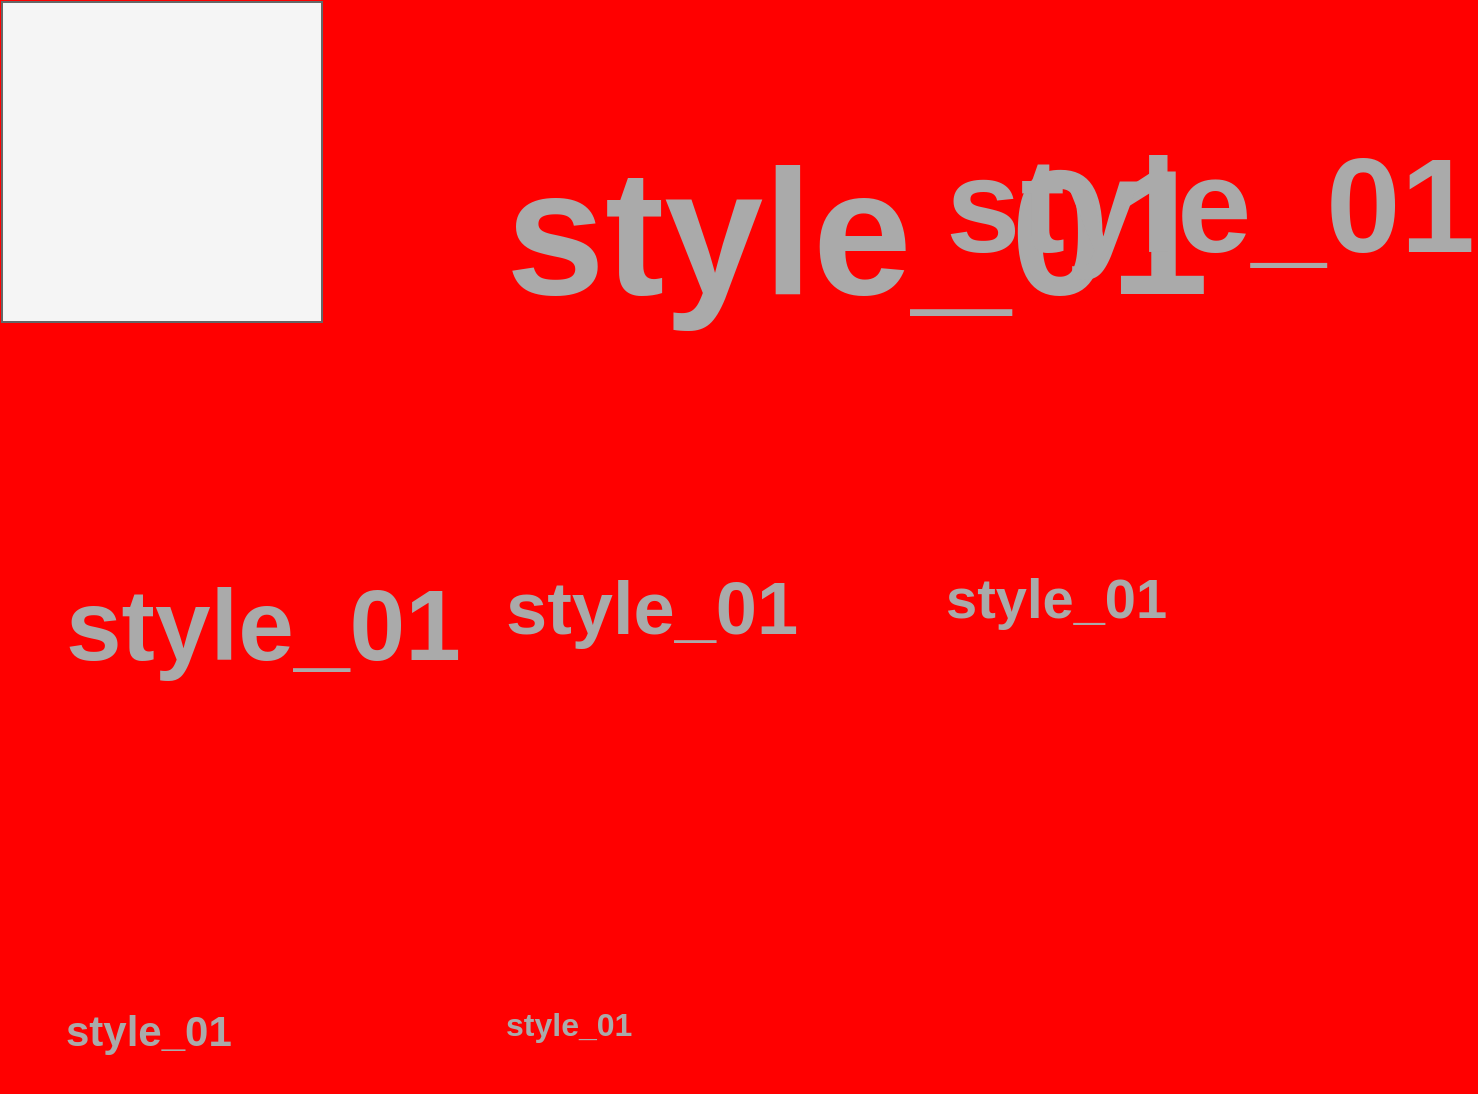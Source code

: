 <mxfile>
  <diagram id="KM8" name="style_01">
    <mxGraphModel dx="0" dy="0" background="#ff0000" grid="0" gridSize="10" guides="1" tooltips="1" connect="1" arrows="1" fold="1" page="1" pageScale="1" pageWidth="1169" pageHeight="827" math="0" shadow="0">
      <root>
        <mxCell id="page_root_KM8" parent="KM8"/>
        <mxCell id="node_root_KM8" parent="page_root_KM8"/>
        <mxCell id="KM8-2" value="" style="whiteSpace=wrap;html=1;fillColor=#f5f5f5;strokeColor=#666666;fontColor=#333333" vertex="1" parent="node_root_KM8">
          <mxGeometry x="30" y="30" width="160" height="160" as="geometry"/>
        </mxCell>
        <mxCell id="KM8-3" value="style_01" style="whiteSpace=wrap;html=1;fontColor=#aaaaaa;text;fontSize=89;fontStyle=1;fillColor=none" vertex="1" parent="node_root_KM8">
          <mxGeometry x="280" y="85" width="100" height="50" as="geometry"/>
        </mxCell>
        <mxCell id="KM8-4" value="style_01" style="whiteSpace=wrap;html=1;fontColor=#aaaaaa;text;fontSize=67;fontStyle=1;fillColor=none" vertex="1" parent="node_root_KM8">
          <mxGeometry x="500" y="85" width="100" height="50" as="geometry"/>
        </mxCell>
        <mxCell id="KM8-5" value="style_01" style="whiteSpace=wrap;html=1;fontColor=#aaaaaa;text;fontSize=50;fontStyle=1;fillColor=none" vertex="1" parent="node_root_KM8">
          <mxGeometry x="60" y="305" width="100" height="50" as="geometry"/>
        </mxCell>
        <mxCell id="KM8-6" value="style_01" style="whiteSpace=wrap;html=1;fontColor=#aaaaaa;text;fontSize=37;fontStyle=1;fillColor=none" vertex="1" parent="node_root_KM8">
          <mxGeometry x="280" y="305" width="100" height="50" as="geometry"/>
        </mxCell>
        <mxCell id="KM8-7" value="style_01" style="whiteSpace=wrap;html=1;fontColor=#aaaaaa;text;fontSize=28;fontStyle=1;fillColor=none" vertex="1" parent="node_root_KM8">
          <mxGeometry x="500" y="305" width="100" height="50" as="geometry"/>
        </mxCell>
        <mxCell id="KM8-8" value="style_01" style="whiteSpace=wrap;html=1;fontColor=#aaaaaa;text;fontSize=21;fontStyle=1;fillColor=none" vertex="1" parent="node_root_KM8">
          <mxGeometry x="60" y="525" width="100" height="50" as="geometry"/>
        </mxCell>
        <mxCell id="KM8-9" value="style_01" style="whiteSpace=wrap;html=1;fontColor=#aaaaaa;text;fontSize=16;fontStyle=1;fillColor=none" vertex="1" parent="node_root_KM8">
          <mxGeometry x="280" y="525" width="100" height="50" as="geometry"/>
        </mxCell>
      </root>
    </mxGraphModel>
  </diagram>
  <diagram id="CQb" name="style_02">
    <mxGraphModel dx="0" dy="0" background="#ff0000" grid="0" gridSize="10" guides="1" tooltips="1" connect="1" arrows="1" fold="1" page="1" pageScale="1" pageWidth="1169" pageHeight="827" math="0" shadow="0">
      <root>
        <mxCell id="page_root_CQb" parent="CQb"/>
        <mxCell id="node_root_CQb" parent="page_root_CQb"/>
        <mxCell id="CQb-2" value="" style="whiteSpace=wrap;html=1;fillColor=#dae8fc;strokeColor=#6c8ebf;fontColor=#333333" vertex="1" parent="node_root_CQb">
          <mxGeometry x="30" y="30" width="160" height="160" as="geometry"/>
        </mxCell>
        <mxCell id="CQb-3" value="style_02" style="whiteSpace=wrap;html=1;fontColor=#aaaaaa;text;fontSize=89;fontStyle=1;fillColor=none" vertex="1" parent="node_root_CQb">
          <mxGeometry x="280" y="85" width="100" height="50" as="geometry"/>
        </mxCell>
        <mxCell id="CQb-4" value="style_02" style="whiteSpace=wrap;html=1;fontColor=#aaaaaa;text;fontSize=67;fontStyle=1;fillColor=none" vertex="1" parent="node_root_CQb">
          <mxGeometry x="500" y="85" width="100" height="50" as="geometry"/>
        </mxCell>
        <mxCell id="CQb-5" value="style_02" style="whiteSpace=wrap;html=1;fontColor=#aaaaaa;text;fontSize=50;fontStyle=1;fillColor=none" vertex="1" parent="node_root_CQb">
          <mxGeometry x="60" y="305" width="100" height="50" as="geometry"/>
        </mxCell>
        <mxCell id="CQb-6" value="style_02" style="whiteSpace=wrap;html=1;fontColor=#aaaaaa;text;fontSize=37;fontStyle=1;fillColor=none" vertex="1" parent="node_root_CQb">
          <mxGeometry x="280" y="305" width="100" height="50" as="geometry"/>
        </mxCell>
        <mxCell id="CQb-7" value="style_02" style="whiteSpace=wrap;html=1;fontColor=#aaaaaa;text;fontSize=28;fontStyle=1;fillColor=none" vertex="1" parent="node_root_CQb">
          <mxGeometry x="500" y="305" width="100" height="50" as="geometry"/>
        </mxCell>
        <mxCell id="CQb-8" value="style_02" style="whiteSpace=wrap;html=1;fontColor=#aaaaaa;text;fontSize=21;fontStyle=1;fillColor=none" vertex="1" parent="node_root_CQb">
          <mxGeometry x="60" y="525" width="100" height="50" as="geometry"/>
        </mxCell>
        <mxCell id="CQb-9" value="style_02" style="whiteSpace=wrap;html=1;fontColor=#aaaaaa;text;fontSize=16;fontStyle=1;fillColor=none" vertex="1" parent="node_root_CQb">
          <mxGeometry x="280" y="525" width="100" height="50" as="geometry"/>
        </mxCell>
      </root>
    </mxGraphModel>
  </diagram>
  <diagram id="AIN" name="style_03">
    <mxGraphModel dx="0" dy="0" background="#ff0000" grid="0" gridSize="10" guides="1" tooltips="1" connect="1" arrows="1" fold="1" page="1" pageScale="1" pageWidth="1169" pageHeight="827" math="0" shadow="0">
      <root>
        <mxCell id="page_root_AIN" parent="AIN"/>
        <mxCell id="node_root_AIN" parent="page_root_AIN"/>
        <mxCell id="AIN-2" value="" style="whiteSpace=wrap;html=1;fillColor=#d5e8d4;strokeColor=#82b366;fontColor=#333333" vertex="1" parent="node_root_AIN">
          <mxGeometry x="30" y="30" width="160" height="160" as="geometry"/>
        </mxCell>
        <mxCell id="AIN-3" value="style_03" style="whiteSpace=wrap;html=1;fontColor=#aaaaaa;text;fontSize=89;fontStyle=1;fillColor=none" vertex="1" parent="node_root_AIN">
          <mxGeometry x="280" y="85" width="100" height="50" as="geometry"/>
        </mxCell>
        <mxCell id="AIN-4" value="style_03" style="whiteSpace=wrap;html=1;fontColor=#aaaaaa;text;fontSize=67;fontStyle=1;fillColor=none" vertex="1" parent="node_root_AIN">
          <mxGeometry x="500" y="85" width="100" height="50" as="geometry"/>
        </mxCell>
        <mxCell id="AIN-5" value="style_03" style="whiteSpace=wrap;html=1;fontColor=#aaaaaa;text;fontSize=50;fontStyle=1;fillColor=none" vertex="1" parent="node_root_AIN">
          <mxGeometry x="60" y="305" width="100" height="50" as="geometry"/>
        </mxCell>
        <mxCell id="AIN-6" value="style_03" style="whiteSpace=wrap;html=1;fontColor=#aaaaaa;text;fontSize=37;fontStyle=1;fillColor=none" vertex="1" parent="node_root_AIN">
          <mxGeometry x="280" y="305" width="100" height="50" as="geometry"/>
        </mxCell>
        <mxCell id="AIN-7" value="style_03" style="whiteSpace=wrap;html=1;fontColor=#aaaaaa;text;fontSize=28;fontStyle=1;fillColor=none" vertex="1" parent="node_root_AIN">
          <mxGeometry x="500" y="305" width="100" height="50" as="geometry"/>
        </mxCell>
        <mxCell id="AIN-8" value="style_03" style="whiteSpace=wrap;html=1;fontColor=#aaaaaa;text;fontSize=21;fontStyle=1;fillColor=none" vertex="1" parent="node_root_AIN">
          <mxGeometry x="60" y="525" width="100" height="50" as="geometry"/>
        </mxCell>
        <mxCell id="AIN-9" value="style_03" style="whiteSpace=wrap;html=1;fontColor=#aaaaaa;text;fontSize=16;fontStyle=1;fillColor=none" vertex="1" parent="node_root_AIN">
          <mxGeometry x="280" y="525" width="100" height="50" as="geometry"/>
        </mxCell>
      </root>
    </mxGraphModel>
  </diagram>
  <diagram id="DUd" name="style_04">
    <mxGraphModel dx="0" dy="0" background="#ff0000" grid="0" gridSize="10" guides="1" tooltips="1" connect="1" arrows="1" fold="1" page="1" pageScale="1" pageWidth="1169" pageHeight="827" math="0" shadow="0">
      <root>
        <mxCell id="page_root_DUd" parent="DUd"/>
        <mxCell id="node_root_DUd" parent="page_root_DUd"/>
        <mxCell id="DUd-2" value="" style="whiteSpace=wrap;html=1;fillColor=#ffe6cc;strokeColor=#d79b00;fontColor=#333333" vertex="1" parent="node_root_DUd">
          <mxGeometry x="30" y="30" width="160" height="160" as="geometry"/>
        </mxCell>
        <mxCell id="DUd-3" value="style_04" style="whiteSpace=wrap;html=1;fontColor=#aaaaaa;text;fontSize=89;fontStyle=1;fillColor=none" vertex="1" parent="node_root_DUd">
          <mxGeometry x="280" y="85" width="100" height="50" as="geometry"/>
        </mxCell>
        <mxCell id="DUd-4" value="style_04" style="whiteSpace=wrap;html=1;fontColor=#aaaaaa;text;fontSize=67;fontStyle=1;fillColor=none" vertex="1" parent="node_root_DUd">
          <mxGeometry x="500" y="85" width="100" height="50" as="geometry"/>
        </mxCell>
        <mxCell id="DUd-5" value="style_04" style="whiteSpace=wrap;html=1;fontColor=#aaaaaa;text;fontSize=50;fontStyle=1;fillColor=none" vertex="1" parent="node_root_DUd">
          <mxGeometry x="60" y="305" width="100" height="50" as="geometry"/>
        </mxCell>
        <mxCell id="DUd-6" value="style_04" style="whiteSpace=wrap;html=1;fontColor=#aaaaaa;text;fontSize=37;fontStyle=1;fillColor=none" vertex="1" parent="node_root_DUd">
          <mxGeometry x="280" y="305" width="100" height="50" as="geometry"/>
        </mxCell>
        <mxCell id="DUd-7" value="style_04" style="whiteSpace=wrap;html=1;fontColor=#aaaaaa;text;fontSize=28;fontStyle=1;fillColor=none" vertex="1" parent="node_root_DUd">
          <mxGeometry x="500" y="305" width="100" height="50" as="geometry"/>
        </mxCell>
        <mxCell id="DUd-8" value="style_04" style="whiteSpace=wrap;html=1;fontColor=#aaaaaa;text;fontSize=21;fontStyle=1;fillColor=none" vertex="1" parent="node_root_DUd">
          <mxGeometry x="60" y="525" width="100" height="50" as="geometry"/>
        </mxCell>
        <mxCell id="DUd-9" value="style_04" style="whiteSpace=wrap;html=1;fontColor=#aaaaaa;text;fontSize=16;fontStyle=1;fillColor=none" vertex="1" parent="node_root_DUd">
          <mxGeometry x="280" y="525" width="100" height="50" as="geometry"/>
        </mxCell>
      </root>
    </mxGraphModel>
  </diagram>
  <diagram id="fkh" name="style_05">
    <mxGraphModel dx="0" dy="0" background="#ff0000" grid="0" gridSize="10" guides="1" tooltips="1" connect="1" arrows="1" fold="1" page="1" pageScale="1" pageWidth="1169" pageHeight="827" math="0" shadow="0">
      <root>
        <mxCell id="page_root_fkh" parent="fkh"/>
        <mxCell id="node_root_fkh" parent="page_root_fkh"/>
        <mxCell id="fkh-2" value="" style="whiteSpace=wrap;html=1;fillColor=#fff2cc;strokeColor=#d6b656;fontColor=#333333" vertex="1" parent="node_root_fkh">
          <mxGeometry x="30" y="30" width="160" height="160" as="geometry"/>
        </mxCell>
        <mxCell id="fkh-3" value="style_05" style="whiteSpace=wrap;html=1;fontColor=#aaaaaa;text;fontSize=89;fontStyle=1;fillColor=none" vertex="1" parent="node_root_fkh">
          <mxGeometry x="280" y="85" width="100" height="50" as="geometry"/>
        </mxCell>
        <mxCell id="fkh-4" value="style_05" style="whiteSpace=wrap;html=1;fontColor=#aaaaaa;text;fontSize=67;fontStyle=1;fillColor=none" vertex="1" parent="node_root_fkh">
          <mxGeometry x="500" y="85" width="100" height="50" as="geometry"/>
        </mxCell>
        <mxCell id="fkh-5" value="style_05" style="whiteSpace=wrap;html=1;fontColor=#aaaaaa;text;fontSize=50;fontStyle=1;fillColor=none" vertex="1" parent="node_root_fkh">
          <mxGeometry x="60" y="305" width="100" height="50" as="geometry"/>
        </mxCell>
        <mxCell id="fkh-6" value="style_05" style="whiteSpace=wrap;html=1;fontColor=#aaaaaa;text;fontSize=37;fontStyle=1;fillColor=none" vertex="1" parent="node_root_fkh">
          <mxGeometry x="280" y="305" width="100" height="50" as="geometry"/>
        </mxCell>
        <mxCell id="fkh-7" value="style_05" style="whiteSpace=wrap;html=1;fontColor=#aaaaaa;text;fontSize=28;fontStyle=1;fillColor=none" vertex="1" parent="node_root_fkh">
          <mxGeometry x="500" y="305" width="100" height="50" as="geometry"/>
        </mxCell>
        <mxCell id="fkh-8" value="style_05" style="whiteSpace=wrap;html=1;fontColor=#aaaaaa;text;fontSize=21;fontStyle=1;fillColor=none" vertex="1" parent="node_root_fkh">
          <mxGeometry x="60" y="525" width="100" height="50" as="geometry"/>
        </mxCell>
        <mxCell id="fkh-9" value="style_05" style="whiteSpace=wrap;html=1;fontColor=#aaaaaa;text;fontSize=16;fontStyle=1;fillColor=none" vertex="1" parent="node_root_fkh">
          <mxGeometry x="280" y="525" width="100" height="50" as="geometry"/>
        </mxCell>
      </root>
    </mxGraphModel>
  </diagram>
  <diagram id="Ars" name="style_06">
    <mxGraphModel dx="0" dy="0" background="#ff0000" grid="0" gridSize="10" guides="1" tooltips="1" connect="1" arrows="1" fold="1" page="1" pageScale="1" pageWidth="1169" pageHeight="827" math="0" shadow="0">
      <root>
        <mxCell id="page_root_Ars" parent="Ars"/>
        <mxCell id="node_root_Ars" parent="page_root_Ars"/>
        <mxCell id="Ars-2" value="" style="whiteSpace=wrap;html=1;fillColor=#f8cecc;strokeColor=#b85450;fontColor=#333333" vertex="1" parent="node_root_Ars">
          <mxGeometry x="30" y="30" width="160" height="160" as="geometry"/>
        </mxCell>
        <mxCell id="Ars-3" value="style_06" style="whiteSpace=wrap;html=1;fontColor=#aaaaaa;text;fontSize=89;fontStyle=1;fillColor=none" vertex="1" parent="node_root_Ars">
          <mxGeometry x="280" y="85" width="100" height="50" as="geometry"/>
        </mxCell>
        <mxCell id="Ars-4" value="style_06" style="whiteSpace=wrap;html=1;fontColor=#aaaaaa;text;fontSize=67;fontStyle=1;fillColor=none" vertex="1" parent="node_root_Ars">
          <mxGeometry x="500" y="85" width="100" height="50" as="geometry"/>
        </mxCell>
        <mxCell id="Ars-5" value="style_06" style="whiteSpace=wrap;html=1;fontColor=#aaaaaa;text;fontSize=50;fontStyle=1;fillColor=none" vertex="1" parent="node_root_Ars">
          <mxGeometry x="60" y="305" width="100" height="50" as="geometry"/>
        </mxCell>
        <mxCell id="Ars-6" value="style_06" style="whiteSpace=wrap;html=1;fontColor=#aaaaaa;text;fontSize=37;fontStyle=1;fillColor=none" vertex="1" parent="node_root_Ars">
          <mxGeometry x="280" y="305" width="100" height="50" as="geometry"/>
        </mxCell>
        <mxCell id="Ars-7" value="style_06" style="whiteSpace=wrap;html=1;fontColor=#aaaaaa;text;fontSize=28;fontStyle=1;fillColor=none" vertex="1" parent="node_root_Ars">
          <mxGeometry x="500" y="305" width="100" height="50" as="geometry"/>
        </mxCell>
        <mxCell id="Ars-8" value="style_06" style="whiteSpace=wrap;html=1;fontColor=#aaaaaa;text;fontSize=21;fontStyle=1;fillColor=none" vertex="1" parent="node_root_Ars">
          <mxGeometry x="60" y="525" width="100" height="50" as="geometry"/>
        </mxCell>
        <mxCell id="Ars-9" value="style_06" style="whiteSpace=wrap;html=1;fontColor=#aaaaaa;text;fontSize=16;fontStyle=1;fillColor=none" vertex="1" parent="node_root_Ars">
          <mxGeometry x="280" y="525" width="100" height="50" as="geometry"/>
        </mxCell>
      </root>
    </mxGraphModel>
  </diagram>
  <diagram id="mES" name="style_07">
    <mxGraphModel dx="0" dy="0" background="#ff0000" grid="0" gridSize="10" guides="1" tooltips="1" connect="1" arrows="1" fold="1" page="1" pageScale="1" pageWidth="1169" pageHeight="827" math="0" shadow="0">
      <root>
        <mxCell id="page_root_mES" parent="mES"/>
        <mxCell id="node_root_mES" parent="page_root_mES"/>
        <mxCell id="mES-2" value="" style="whiteSpace=wrap;html=1;fillColor=#e1d5e7;strokeColor=#9673a6;fontColor=#333333" vertex="1" parent="node_root_mES">
          <mxGeometry x="30" y="30" width="160" height="160" as="geometry"/>
        </mxCell>
        <mxCell id="mES-3" value="style_07" style="whiteSpace=wrap;html=1;fontColor=#aaaaaa;text;fontSize=89;fontStyle=1;fillColor=none" vertex="1" parent="node_root_mES">
          <mxGeometry x="280" y="85" width="100" height="50" as="geometry"/>
        </mxCell>
        <mxCell id="mES-4" value="style_07" style="whiteSpace=wrap;html=1;fontColor=#aaaaaa;text;fontSize=67;fontStyle=1;fillColor=none" vertex="1" parent="node_root_mES">
          <mxGeometry x="500" y="85" width="100" height="50" as="geometry"/>
        </mxCell>
        <mxCell id="mES-5" value="style_07" style="whiteSpace=wrap;html=1;fontColor=#aaaaaa;text;fontSize=50;fontStyle=1;fillColor=none" vertex="1" parent="node_root_mES">
          <mxGeometry x="60" y="305" width="100" height="50" as="geometry"/>
        </mxCell>
        <mxCell id="mES-6" value="style_07" style="whiteSpace=wrap;html=1;fontColor=#aaaaaa;text;fontSize=37;fontStyle=1;fillColor=none" vertex="1" parent="node_root_mES">
          <mxGeometry x="280" y="305" width="100" height="50" as="geometry"/>
        </mxCell>
        <mxCell id="mES-7" value="style_07" style="whiteSpace=wrap;html=1;fontColor=#aaaaaa;text;fontSize=28;fontStyle=1;fillColor=none" vertex="1" parent="node_root_mES">
          <mxGeometry x="500" y="305" width="100" height="50" as="geometry"/>
        </mxCell>
        <mxCell id="mES-8" value="style_07" style="whiteSpace=wrap;html=1;fontColor=#aaaaaa;text;fontSize=21;fontStyle=1;fillColor=none" vertex="1" parent="node_root_mES">
          <mxGeometry x="60" y="525" width="100" height="50" as="geometry"/>
        </mxCell>
        <mxCell id="mES-9" value="style_07" style="whiteSpace=wrap;html=1;fontColor=#aaaaaa;text;fontSize=16;fontStyle=1;fillColor=none" vertex="1" parent="node_root_mES">
          <mxGeometry x="280" y="525" width="100" height="50" as="geometry"/>
        </mxCell>
      </root>
    </mxGraphModel>
  </diagram>
  <diagram id="OI2" name="style_08">
    <mxGraphModel dx="0" dy="0" background="#ff0000" grid="0" gridSize="10" guides="1" tooltips="1" connect="1" arrows="1" fold="1" page="1" pageScale="1" pageWidth="1169" pageHeight="827" math="0" shadow="0">
      <root>
        <mxCell id="page_root_OI2" parent="OI2"/>
        <mxCell id="node_root_OI2" parent="page_root_OI2"/>
        <mxCell id="OI2-2" value="" style="whiteSpace=wrap;html=1;fillColor=#60a917;strokeColor=#2D7600;fontColor=#ffffff" vertex="1" parent="node_root_OI2">
          <mxGeometry x="30" y="30" width="160" height="160" as="geometry"/>
        </mxCell>
        <mxCell id="OI2-3" value="style_08" style="whiteSpace=wrap;html=1;fontColor=#aaaaaa;text;fontSize=89;fontStyle=1;fillColor=none" vertex="1" parent="node_root_OI2">
          <mxGeometry x="280" y="85" width="100" height="50" as="geometry"/>
        </mxCell>
        <mxCell id="OI2-4" value="style_08" style="whiteSpace=wrap;html=1;fontColor=#aaaaaa;text;fontSize=67;fontStyle=1;fillColor=none" vertex="1" parent="node_root_OI2">
          <mxGeometry x="500" y="85" width="100" height="50" as="geometry"/>
        </mxCell>
        <mxCell id="OI2-5" value="style_08" style="whiteSpace=wrap;html=1;fontColor=#aaaaaa;text;fontSize=50;fontStyle=1;fillColor=none" vertex="1" parent="node_root_OI2">
          <mxGeometry x="60" y="305" width="100" height="50" as="geometry"/>
        </mxCell>
        <mxCell id="OI2-6" value="style_08" style="whiteSpace=wrap;html=1;fontColor=#aaaaaa;text;fontSize=37;fontStyle=1;fillColor=none" vertex="1" parent="node_root_OI2">
          <mxGeometry x="280" y="305" width="100" height="50" as="geometry"/>
        </mxCell>
        <mxCell id="OI2-7" value="style_08" style="whiteSpace=wrap;html=1;fontColor=#aaaaaa;text;fontSize=28;fontStyle=1;fillColor=none" vertex="1" parent="node_root_OI2">
          <mxGeometry x="500" y="305" width="100" height="50" as="geometry"/>
        </mxCell>
        <mxCell id="OI2-8" value="style_08" style="whiteSpace=wrap;html=1;fontColor=#aaaaaa;text;fontSize=21;fontStyle=1;fillColor=none" vertex="1" parent="node_root_OI2">
          <mxGeometry x="60" y="525" width="100" height="50" as="geometry"/>
        </mxCell>
        <mxCell id="OI2-9" value="style_08" style="whiteSpace=wrap;html=1;fontColor=#aaaaaa;text;fontSize=16;fontStyle=1;fillColor=none" vertex="1" parent="node_root_OI2">
          <mxGeometry x="280" y="525" width="100" height="50" as="geometry"/>
        </mxCell>
      </root>
    </mxGraphModel>
  </diagram>
  <diagram id="d4h" name="style_09">
    <mxGraphModel dx="0" dy="0" background="#ff0000" grid="0" gridSize="10" guides="1" tooltips="1" connect="1" arrows="1" fold="1" page="1" pageScale="1" pageWidth="1169" pageHeight="827" math="0" shadow="0">
      <root>
        <mxCell id="page_root_d4h" parent="d4h"/>
        <mxCell id="node_root_d4h" parent="page_root_d4h"/>
        <mxCell id="d4h-2" value="" style="whiteSpace=wrap;html=1;fillColor=#008a00;strokeColor=#005700;fontColor=#ffffff" vertex="1" parent="node_root_d4h">
          <mxGeometry x="30" y="30" width="160" height="160" as="geometry"/>
        </mxCell>
        <mxCell id="d4h-3" value="style_09" style="whiteSpace=wrap;html=1;fontColor=#aaaaaa;text;fontSize=89;fontStyle=1;fillColor=none" vertex="1" parent="node_root_d4h">
          <mxGeometry x="280" y="85" width="100" height="50" as="geometry"/>
        </mxCell>
        <mxCell id="d4h-4" value="style_09" style="whiteSpace=wrap;html=1;fontColor=#aaaaaa;text;fontSize=67;fontStyle=1;fillColor=none" vertex="1" parent="node_root_d4h">
          <mxGeometry x="500" y="85" width="100" height="50" as="geometry"/>
        </mxCell>
        <mxCell id="d4h-5" value="style_09" style="whiteSpace=wrap;html=1;fontColor=#aaaaaa;text;fontSize=50;fontStyle=1;fillColor=none" vertex="1" parent="node_root_d4h">
          <mxGeometry x="60" y="305" width="100" height="50" as="geometry"/>
        </mxCell>
        <mxCell id="d4h-6" value="style_09" style="whiteSpace=wrap;html=1;fontColor=#aaaaaa;text;fontSize=37;fontStyle=1;fillColor=none" vertex="1" parent="node_root_d4h">
          <mxGeometry x="280" y="305" width="100" height="50" as="geometry"/>
        </mxCell>
        <mxCell id="d4h-7" value="style_09" style="whiteSpace=wrap;html=1;fontColor=#aaaaaa;text;fontSize=28;fontStyle=1;fillColor=none" vertex="1" parent="node_root_d4h">
          <mxGeometry x="500" y="305" width="100" height="50" as="geometry"/>
        </mxCell>
        <mxCell id="d4h-8" value="style_09" style="whiteSpace=wrap;html=1;fontColor=#aaaaaa;text;fontSize=21;fontStyle=1;fillColor=none" vertex="1" parent="node_root_d4h">
          <mxGeometry x="60" y="525" width="100" height="50" as="geometry"/>
        </mxCell>
        <mxCell id="d4h-9" value="style_09" style="whiteSpace=wrap;html=1;fontColor=#aaaaaa;text;fontSize=16;fontStyle=1;fillColor=none" vertex="1" parent="node_root_d4h">
          <mxGeometry x="280" y="525" width="100" height="50" as="geometry"/>
        </mxCell>
      </root>
    </mxGraphModel>
  </diagram>
  <diagram id="bKO" name="style_10">
    <mxGraphModel dx="0" dy="0" background="#ff0000" grid="0" gridSize="10" guides="1" tooltips="1" connect="1" arrows="1" fold="1" page="1" pageScale="1" pageWidth="1169" pageHeight="827" math="0" shadow="0">
      <root>
        <mxCell id="page_root_bKO" parent="bKO"/>
        <mxCell id="node_root_bKO" parent="page_root_bKO"/>
        <mxCell id="bKO-2" value="" style="whiteSpace=wrap;html=1;fillColor=#1ba1e2;strokeColor=#006EAF;fontColor=#ffffff" vertex="1" parent="node_root_bKO">
          <mxGeometry x="30" y="30" width="160" height="160" as="geometry"/>
        </mxCell>
        <mxCell id="bKO-3" value="style_10" style="whiteSpace=wrap;html=1;fontColor=#aaaaaa;text;fontSize=89;fontStyle=1;fillColor=none" vertex="1" parent="node_root_bKO">
          <mxGeometry x="280" y="85" width="100" height="50" as="geometry"/>
        </mxCell>
        <mxCell id="bKO-4" value="style_10" style="whiteSpace=wrap;html=1;fontColor=#aaaaaa;text;fontSize=67;fontStyle=1;fillColor=none" vertex="1" parent="node_root_bKO">
          <mxGeometry x="500" y="85" width="100" height="50" as="geometry"/>
        </mxCell>
        <mxCell id="bKO-5" value="style_10" style="whiteSpace=wrap;html=1;fontColor=#aaaaaa;text;fontSize=50;fontStyle=1;fillColor=none" vertex="1" parent="node_root_bKO">
          <mxGeometry x="60" y="305" width="100" height="50" as="geometry"/>
        </mxCell>
        <mxCell id="bKO-6" value="style_10" style="whiteSpace=wrap;html=1;fontColor=#aaaaaa;text;fontSize=37;fontStyle=1;fillColor=none" vertex="1" parent="node_root_bKO">
          <mxGeometry x="280" y="305" width="100" height="50" as="geometry"/>
        </mxCell>
        <mxCell id="bKO-7" value="style_10" style="whiteSpace=wrap;html=1;fontColor=#aaaaaa;text;fontSize=28;fontStyle=1;fillColor=none" vertex="1" parent="node_root_bKO">
          <mxGeometry x="500" y="305" width="100" height="50" as="geometry"/>
        </mxCell>
        <mxCell id="bKO-8" value="style_10" style="whiteSpace=wrap;html=1;fontColor=#aaaaaa;text;fontSize=21;fontStyle=1;fillColor=none" vertex="1" parent="node_root_bKO">
          <mxGeometry x="60" y="525" width="100" height="50" as="geometry"/>
        </mxCell>
        <mxCell id="bKO-9" value="style_10" style="whiteSpace=wrap;html=1;fontColor=#aaaaaa;text;fontSize=16;fontStyle=1;fillColor=none" vertex="1" parent="node_root_bKO">
          <mxGeometry x="280" y="525" width="100" height="50" as="geometry"/>
        </mxCell>
      </root>
    </mxGraphModel>
  </diagram>
  <diagram id="JXn" name="style_11">
    <mxGraphModel dx="0" dy="0" background="#ff0000" grid="0" gridSize="10" guides="1" tooltips="1" connect="1" arrows="1" fold="1" page="1" pageScale="1" pageWidth="1169" pageHeight="827" math="0" shadow="0">
      <root>
        <mxCell id="page_root_JXn" parent="JXn"/>
        <mxCell id="node_root_JXn" parent="page_root_JXn"/>
        <mxCell id="JXn-2" value="" style="whiteSpace=wrap;html=1;fillColor=#0050ef;strokeColor=#001DBC;fontColor=#ffffff" vertex="1" parent="node_root_JXn">
          <mxGeometry x="30" y="30" width="160" height="160" as="geometry"/>
        </mxCell>
        <mxCell id="JXn-3" value="style_11" style="whiteSpace=wrap;html=1;fontColor=#aaaaaa;text;fontSize=89;fontStyle=1;fillColor=none" vertex="1" parent="node_root_JXn">
          <mxGeometry x="280" y="85" width="100" height="50" as="geometry"/>
        </mxCell>
        <mxCell id="JXn-4" value="style_11" style="whiteSpace=wrap;html=1;fontColor=#aaaaaa;text;fontSize=67;fontStyle=1;fillColor=none" vertex="1" parent="node_root_JXn">
          <mxGeometry x="500" y="85" width="100" height="50" as="geometry"/>
        </mxCell>
        <mxCell id="JXn-5" value="style_11" style="whiteSpace=wrap;html=1;fontColor=#aaaaaa;text;fontSize=50;fontStyle=1;fillColor=none" vertex="1" parent="node_root_JXn">
          <mxGeometry x="60" y="305" width="100" height="50" as="geometry"/>
        </mxCell>
        <mxCell id="JXn-6" value="style_11" style="whiteSpace=wrap;html=1;fontColor=#aaaaaa;text;fontSize=37;fontStyle=1;fillColor=none" vertex="1" parent="node_root_JXn">
          <mxGeometry x="280" y="305" width="100" height="50" as="geometry"/>
        </mxCell>
        <mxCell id="JXn-7" value="style_11" style="whiteSpace=wrap;html=1;fontColor=#aaaaaa;text;fontSize=28;fontStyle=1;fillColor=none" vertex="1" parent="node_root_JXn">
          <mxGeometry x="500" y="305" width="100" height="50" as="geometry"/>
        </mxCell>
        <mxCell id="JXn-8" value="style_11" style="whiteSpace=wrap;html=1;fontColor=#aaaaaa;text;fontSize=21;fontStyle=1;fillColor=none" vertex="1" parent="node_root_JXn">
          <mxGeometry x="60" y="525" width="100" height="50" as="geometry"/>
        </mxCell>
        <mxCell id="JXn-9" value="style_11" style="whiteSpace=wrap;html=1;fontColor=#aaaaaa;text;fontSize=16;fontStyle=1;fillColor=none" vertex="1" parent="node_root_JXn">
          <mxGeometry x="280" y="525" width="100" height="50" as="geometry"/>
        </mxCell>
      </root>
    </mxGraphModel>
  </diagram>
  <diagram id="m3n" name="style_12">
    <mxGraphModel dx="0" dy="0" background="#ff0000" grid="0" gridSize="10" guides="1" tooltips="1" connect="1" arrows="1" fold="1" page="1" pageScale="1" pageWidth="1169" pageHeight="827" math="0" shadow="0">
      <root>
        <mxCell id="page_root_m3n" parent="m3n"/>
        <mxCell id="node_root_m3n" parent="page_root_m3n"/>
        <mxCell id="m3n-2" value="" style="whiteSpace=wrap;html=1;fillColor=#6a00ff;strokeColor=#3700CC;fontColor=#ffffff" vertex="1" parent="node_root_m3n">
          <mxGeometry x="30" y="30" width="160" height="160" as="geometry"/>
        </mxCell>
        <mxCell id="m3n-3" value="style_12" style="whiteSpace=wrap;html=1;fontColor=#aaaaaa;text;fontSize=89;fontStyle=1;fillColor=none" vertex="1" parent="node_root_m3n">
          <mxGeometry x="280" y="85" width="100" height="50" as="geometry"/>
        </mxCell>
        <mxCell id="m3n-4" value="style_12" style="whiteSpace=wrap;html=1;fontColor=#aaaaaa;text;fontSize=67;fontStyle=1;fillColor=none" vertex="1" parent="node_root_m3n">
          <mxGeometry x="500" y="85" width="100" height="50" as="geometry"/>
        </mxCell>
        <mxCell id="m3n-5" value="style_12" style="whiteSpace=wrap;html=1;fontColor=#aaaaaa;text;fontSize=50;fontStyle=1;fillColor=none" vertex="1" parent="node_root_m3n">
          <mxGeometry x="60" y="305" width="100" height="50" as="geometry"/>
        </mxCell>
        <mxCell id="m3n-6" value="style_12" style="whiteSpace=wrap;html=1;fontColor=#aaaaaa;text;fontSize=37;fontStyle=1;fillColor=none" vertex="1" parent="node_root_m3n">
          <mxGeometry x="280" y="305" width="100" height="50" as="geometry"/>
        </mxCell>
        <mxCell id="m3n-7" value="style_12" style="whiteSpace=wrap;html=1;fontColor=#aaaaaa;text;fontSize=28;fontStyle=1;fillColor=none" vertex="1" parent="node_root_m3n">
          <mxGeometry x="500" y="305" width="100" height="50" as="geometry"/>
        </mxCell>
        <mxCell id="m3n-8" value="style_12" style="whiteSpace=wrap;html=1;fontColor=#aaaaaa;text;fontSize=21;fontStyle=1;fillColor=none" vertex="1" parent="node_root_m3n">
          <mxGeometry x="60" y="525" width="100" height="50" as="geometry"/>
        </mxCell>
        <mxCell id="m3n-9" value="style_12" style="whiteSpace=wrap;html=1;fontColor=#aaaaaa;text;fontSize=16;fontStyle=1;fillColor=none" vertex="1" parent="node_root_m3n">
          <mxGeometry x="280" y="525" width="100" height="50" as="geometry"/>
        </mxCell>
      </root>
    </mxGraphModel>
  </diagram>
  <diagram id="7xl" name="style_13">
    <mxGraphModel dx="0" dy="0" background="#ff0000" grid="0" gridSize="10" guides="1" tooltips="1" connect="1" arrows="1" fold="1" page="1" pageScale="1" pageWidth="1169" pageHeight="827" math="0" shadow="0">
      <root>
        <mxCell id="page_root_7xl" parent="7xl"/>
        <mxCell id="node_root_7xl" parent="page_root_7xl"/>
        <mxCell id="7xl-2" value="" style="whiteSpace=wrap;html=1;fillColor=#aa00ff;strokeColor=#7700CC;fontColor=#ffffff" vertex="1" parent="node_root_7xl">
          <mxGeometry x="30" y="30" width="160" height="160" as="geometry"/>
        </mxCell>
        <mxCell id="7xl-3" value="style_13" style="whiteSpace=wrap;html=1;fontColor=#aaaaaa;text;fontSize=89;fontStyle=1;fillColor=none" vertex="1" parent="node_root_7xl">
          <mxGeometry x="280" y="85" width="100" height="50" as="geometry"/>
        </mxCell>
        <mxCell id="7xl-4" value="style_13" style="whiteSpace=wrap;html=1;fontColor=#aaaaaa;text;fontSize=67;fontStyle=1;fillColor=none" vertex="1" parent="node_root_7xl">
          <mxGeometry x="500" y="85" width="100" height="50" as="geometry"/>
        </mxCell>
        <mxCell id="7xl-5" value="style_13" style="whiteSpace=wrap;html=1;fontColor=#aaaaaa;text;fontSize=50;fontStyle=1;fillColor=none" vertex="1" parent="node_root_7xl">
          <mxGeometry x="60" y="305" width="100" height="50" as="geometry"/>
        </mxCell>
        <mxCell id="7xl-6" value="style_13" style="whiteSpace=wrap;html=1;fontColor=#aaaaaa;text;fontSize=37;fontStyle=1;fillColor=none" vertex="1" parent="node_root_7xl">
          <mxGeometry x="280" y="305" width="100" height="50" as="geometry"/>
        </mxCell>
        <mxCell id="7xl-7" value="style_13" style="whiteSpace=wrap;html=1;fontColor=#aaaaaa;text;fontSize=28;fontStyle=1;fillColor=none" vertex="1" parent="node_root_7xl">
          <mxGeometry x="500" y="305" width="100" height="50" as="geometry"/>
        </mxCell>
        <mxCell id="7xl-8" value="style_13" style="whiteSpace=wrap;html=1;fontColor=#aaaaaa;text;fontSize=21;fontStyle=1;fillColor=none" vertex="1" parent="node_root_7xl">
          <mxGeometry x="60" y="525" width="100" height="50" as="geometry"/>
        </mxCell>
        <mxCell id="7xl-9" value="style_13" style="whiteSpace=wrap;html=1;fontColor=#aaaaaa;text;fontSize=16;fontStyle=1;fillColor=none" vertex="1" parent="node_root_7xl">
          <mxGeometry x="280" y="525" width="100" height="50" as="geometry"/>
        </mxCell>
      </root>
    </mxGraphModel>
  </diagram>
  <diagram id="NUz" name="style_14">
    <mxGraphModel dx="0" dy="0" background="#ff0000" grid="0" gridSize="10" guides="1" tooltips="1" connect="1" arrows="1" fold="1" page="1" pageScale="1" pageWidth="1169" pageHeight="827" math="0" shadow="0">
      <root>
        <mxCell id="page_root_NUz" parent="NUz"/>
        <mxCell id="node_root_NUz" parent="page_root_NUz"/>
        <mxCell id="NUz-2" value="" style="whiteSpace=wrap;html=1;fillColor=#d80073;strokeColor=#A50040;fontColor=#ffffff" vertex="1" parent="node_root_NUz">
          <mxGeometry x="30" y="30" width="160" height="160" as="geometry"/>
        </mxCell>
        <mxCell id="NUz-3" value="style_14" style="whiteSpace=wrap;html=1;fontColor=#aaaaaa;text;fontSize=89;fontStyle=1;fillColor=none" vertex="1" parent="node_root_NUz">
          <mxGeometry x="280" y="85" width="100" height="50" as="geometry"/>
        </mxCell>
        <mxCell id="NUz-4" value="style_14" style="whiteSpace=wrap;html=1;fontColor=#aaaaaa;text;fontSize=67;fontStyle=1;fillColor=none" vertex="1" parent="node_root_NUz">
          <mxGeometry x="500" y="85" width="100" height="50" as="geometry"/>
        </mxCell>
        <mxCell id="NUz-5" value="style_14" style="whiteSpace=wrap;html=1;fontColor=#aaaaaa;text;fontSize=50;fontStyle=1;fillColor=none" vertex="1" parent="node_root_NUz">
          <mxGeometry x="60" y="305" width="100" height="50" as="geometry"/>
        </mxCell>
        <mxCell id="NUz-6" value="style_14" style="whiteSpace=wrap;html=1;fontColor=#aaaaaa;text;fontSize=37;fontStyle=1;fillColor=none" vertex="1" parent="node_root_NUz">
          <mxGeometry x="280" y="305" width="100" height="50" as="geometry"/>
        </mxCell>
        <mxCell id="NUz-7" value="style_14" style="whiteSpace=wrap;html=1;fontColor=#aaaaaa;text;fontSize=28;fontStyle=1;fillColor=none" vertex="1" parent="node_root_NUz">
          <mxGeometry x="500" y="305" width="100" height="50" as="geometry"/>
        </mxCell>
        <mxCell id="NUz-8" value="style_14" style="whiteSpace=wrap;html=1;fontColor=#aaaaaa;text;fontSize=21;fontStyle=1;fillColor=none" vertex="1" parent="node_root_NUz">
          <mxGeometry x="60" y="525" width="100" height="50" as="geometry"/>
        </mxCell>
        <mxCell id="NUz-9" value="style_14" style="whiteSpace=wrap;html=1;fontColor=#aaaaaa;text;fontSize=16;fontStyle=1;fillColor=none" vertex="1" parent="node_root_NUz">
          <mxGeometry x="280" y="525" width="100" height="50" as="geometry"/>
        </mxCell>
      </root>
    </mxGraphModel>
  </diagram>
  <diagram id="IcV" name="style_15">
    <mxGraphModel dx="0" dy="0" background="#ff0000" grid="0" gridSize="10" guides="1" tooltips="1" connect="1" arrows="1" fold="1" page="1" pageScale="1" pageWidth="1169" pageHeight="827" math="0" shadow="0">
      <root>
        <mxCell id="page_root_IcV" parent="IcV"/>
        <mxCell id="node_root_IcV" parent="page_root_IcV"/>
        <mxCell id="IcV-2" value="" style="whiteSpace=wrap;html=1;fillColor=#a20025;strokeColor=#6F0000;fontColor=#ffffff" vertex="1" parent="node_root_IcV">
          <mxGeometry x="30" y="30" width="160" height="160" as="geometry"/>
        </mxCell>
        <mxCell id="IcV-3" value="style_15" style="whiteSpace=wrap;html=1;fontColor=#aaaaaa;text;fontSize=89;fontStyle=1;fillColor=none" vertex="1" parent="node_root_IcV">
          <mxGeometry x="280" y="85" width="100" height="50" as="geometry"/>
        </mxCell>
        <mxCell id="IcV-4" value="style_15" style="whiteSpace=wrap;html=1;fontColor=#aaaaaa;text;fontSize=67;fontStyle=1;fillColor=none" vertex="1" parent="node_root_IcV">
          <mxGeometry x="500" y="85" width="100" height="50" as="geometry"/>
        </mxCell>
        <mxCell id="IcV-5" value="style_15" style="whiteSpace=wrap;html=1;fontColor=#aaaaaa;text;fontSize=50;fontStyle=1;fillColor=none" vertex="1" parent="node_root_IcV">
          <mxGeometry x="60" y="305" width="100" height="50" as="geometry"/>
        </mxCell>
        <mxCell id="IcV-6" value="style_15" style="whiteSpace=wrap;html=1;fontColor=#aaaaaa;text;fontSize=37;fontStyle=1;fillColor=none" vertex="1" parent="node_root_IcV">
          <mxGeometry x="280" y="305" width="100" height="50" as="geometry"/>
        </mxCell>
        <mxCell id="IcV-7" value="style_15" style="whiteSpace=wrap;html=1;fontColor=#aaaaaa;text;fontSize=28;fontStyle=1;fillColor=none" vertex="1" parent="node_root_IcV">
          <mxGeometry x="500" y="305" width="100" height="50" as="geometry"/>
        </mxCell>
        <mxCell id="IcV-8" value="style_15" style="whiteSpace=wrap;html=1;fontColor=#aaaaaa;text;fontSize=21;fontStyle=1;fillColor=none" vertex="1" parent="node_root_IcV">
          <mxGeometry x="60" y="525" width="100" height="50" as="geometry"/>
        </mxCell>
        <mxCell id="IcV-9" value="style_15" style="whiteSpace=wrap;html=1;fontColor=#aaaaaa;text;fontSize=16;fontStyle=1;fillColor=none" vertex="1" parent="node_root_IcV">
          <mxGeometry x="280" y="525" width="100" height="50" as="geometry"/>
        </mxCell>
      </root>
    </mxGraphModel>
  </diagram>
  <diagram id="Gyt" name="style_16">
    <mxGraphModel dx="0" dy="0" background="#ff0000" grid="0" gridSize="10" guides="1" tooltips="1" connect="1" arrows="1" fold="1" page="1" pageScale="1" pageWidth="1169" pageHeight="827" math="0" shadow="0">
      <root>
        <mxCell id="page_root_Gyt" parent="Gyt"/>
        <mxCell id="node_root_Gyt" parent="page_root_Gyt"/>
        <mxCell id="Gyt-2" value="" style="whiteSpace=wrap;html=1;fillColor=#e51400;strokeColor=#B20000;fontColor=#ffffff" vertex="1" parent="node_root_Gyt">
          <mxGeometry x="30" y="30" width="160" height="160" as="geometry"/>
        </mxCell>
        <mxCell id="Gyt-3" value="style_16" style="whiteSpace=wrap;html=1;fontColor=#aaaaaa;text;fontSize=89;fontStyle=1;fillColor=none" vertex="1" parent="node_root_Gyt">
          <mxGeometry x="280" y="85" width="100" height="50" as="geometry"/>
        </mxCell>
        <mxCell id="Gyt-4" value="style_16" style="whiteSpace=wrap;html=1;fontColor=#aaaaaa;text;fontSize=67;fontStyle=1;fillColor=none" vertex="1" parent="node_root_Gyt">
          <mxGeometry x="500" y="85" width="100" height="50" as="geometry"/>
        </mxCell>
        <mxCell id="Gyt-5" value="style_16" style="whiteSpace=wrap;html=1;fontColor=#aaaaaa;text;fontSize=50;fontStyle=1;fillColor=none" vertex="1" parent="node_root_Gyt">
          <mxGeometry x="60" y="305" width="100" height="50" as="geometry"/>
        </mxCell>
        <mxCell id="Gyt-6" value="style_16" style="whiteSpace=wrap;html=1;fontColor=#aaaaaa;text;fontSize=37;fontStyle=1;fillColor=none" vertex="1" parent="node_root_Gyt">
          <mxGeometry x="280" y="305" width="100" height="50" as="geometry"/>
        </mxCell>
        <mxCell id="Gyt-7" value="style_16" style="whiteSpace=wrap;html=1;fontColor=#aaaaaa;text;fontSize=28;fontStyle=1;fillColor=none" vertex="1" parent="node_root_Gyt">
          <mxGeometry x="500" y="305" width="100" height="50" as="geometry"/>
        </mxCell>
        <mxCell id="Gyt-8" value="style_16" style="whiteSpace=wrap;html=1;fontColor=#aaaaaa;text;fontSize=21;fontStyle=1;fillColor=none" vertex="1" parent="node_root_Gyt">
          <mxGeometry x="60" y="525" width="100" height="50" as="geometry"/>
        </mxCell>
        <mxCell id="Gyt-9" value="style_16" style="whiteSpace=wrap;html=1;fontColor=#aaaaaa;text;fontSize=16;fontStyle=1;fillColor=none" vertex="1" parent="node_root_Gyt">
          <mxGeometry x="280" y="525" width="100" height="50" as="geometry"/>
        </mxCell>
      </root>
    </mxGraphModel>
  </diagram>
  <diagram id="dor" name="style_17">
    <mxGraphModel dx="0" dy="0" background="#ff0000" grid="0" gridSize="10" guides="1" tooltips="1" connect="1" arrows="1" fold="1" page="1" pageScale="1" pageWidth="1169" pageHeight="827" math="0" shadow="0">
      <root>
        <mxCell id="page_root_dor" parent="dor"/>
        <mxCell id="node_root_dor" parent="page_root_dor"/>
        <mxCell id="dor-2" value="" style="whiteSpace=wrap;html=1;fillColor=#fa6800;strokeColor=#C73500;fontColor=#000000" vertex="1" parent="node_root_dor">
          <mxGeometry x="30" y="30" width="160" height="160" as="geometry"/>
        </mxCell>
        <mxCell id="dor-3" value="style_17" style="whiteSpace=wrap;html=1;fontColor=#aaaaaa;text;fontSize=89;fontStyle=1;fillColor=none" vertex="1" parent="node_root_dor">
          <mxGeometry x="280" y="85" width="100" height="50" as="geometry"/>
        </mxCell>
        <mxCell id="dor-4" value="style_17" style="whiteSpace=wrap;html=1;fontColor=#aaaaaa;text;fontSize=67;fontStyle=1;fillColor=none" vertex="1" parent="node_root_dor">
          <mxGeometry x="500" y="85" width="100" height="50" as="geometry"/>
        </mxCell>
        <mxCell id="dor-5" value="style_17" style="whiteSpace=wrap;html=1;fontColor=#aaaaaa;text;fontSize=50;fontStyle=1;fillColor=none" vertex="1" parent="node_root_dor">
          <mxGeometry x="60" y="305" width="100" height="50" as="geometry"/>
        </mxCell>
        <mxCell id="dor-6" value="style_17" style="whiteSpace=wrap;html=1;fontColor=#aaaaaa;text;fontSize=37;fontStyle=1;fillColor=none" vertex="1" parent="node_root_dor">
          <mxGeometry x="280" y="305" width="100" height="50" as="geometry"/>
        </mxCell>
        <mxCell id="dor-7" value="style_17" style="whiteSpace=wrap;html=1;fontColor=#aaaaaa;text;fontSize=28;fontStyle=1;fillColor=none" vertex="1" parent="node_root_dor">
          <mxGeometry x="500" y="305" width="100" height="50" as="geometry"/>
        </mxCell>
        <mxCell id="dor-8" value="style_17" style="whiteSpace=wrap;html=1;fontColor=#aaaaaa;text;fontSize=21;fontStyle=1;fillColor=none" vertex="1" parent="node_root_dor">
          <mxGeometry x="60" y="525" width="100" height="50" as="geometry"/>
        </mxCell>
        <mxCell id="dor-9" value="style_17" style="whiteSpace=wrap;html=1;fontColor=#aaaaaa;text;fontSize=16;fontStyle=1;fillColor=none" vertex="1" parent="node_root_dor">
          <mxGeometry x="280" y="525" width="100" height="50" as="geometry"/>
        </mxCell>
      </root>
    </mxGraphModel>
  </diagram>
  <diagram id="9lF" name="style_18">
    <mxGraphModel dx="0" dy="0" background="#ff0000" grid="0" gridSize="10" guides="1" tooltips="1" connect="1" arrows="1" fold="1" page="1" pageScale="1" pageWidth="1169" pageHeight="827" math="0" shadow="0">
      <root>
        <mxCell id="page_root_9lF" parent="9lF"/>
        <mxCell id="node_root_9lF" parent="page_root_9lF"/>
        <mxCell id="9lF-2" value="" style="whiteSpace=wrap;html=1;fillColor=#f0a30a;strokeColor=#BD7000;fontColor=#000000" vertex="1" parent="node_root_9lF">
          <mxGeometry x="30" y="30" width="160" height="160" as="geometry"/>
        </mxCell>
        <mxCell id="9lF-3" value="style_18" style="whiteSpace=wrap;html=1;fontColor=#aaaaaa;text;fontSize=89;fontStyle=1;fillColor=none" vertex="1" parent="node_root_9lF">
          <mxGeometry x="280" y="85" width="100" height="50" as="geometry"/>
        </mxCell>
        <mxCell id="9lF-4" value="style_18" style="whiteSpace=wrap;html=1;fontColor=#aaaaaa;text;fontSize=67;fontStyle=1;fillColor=none" vertex="1" parent="node_root_9lF">
          <mxGeometry x="500" y="85" width="100" height="50" as="geometry"/>
        </mxCell>
        <mxCell id="9lF-5" value="style_18" style="whiteSpace=wrap;html=1;fontColor=#aaaaaa;text;fontSize=50;fontStyle=1;fillColor=none" vertex="1" parent="node_root_9lF">
          <mxGeometry x="60" y="305" width="100" height="50" as="geometry"/>
        </mxCell>
        <mxCell id="9lF-6" value="style_18" style="whiteSpace=wrap;html=1;fontColor=#aaaaaa;text;fontSize=37;fontStyle=1;fillColor=none" vertex="1" parent="node_root_9lF">
          <mxGeometry x="280" y="305" width="100" height="50" as="geometry"/>
        </mxCell>
        <mxCell id="9lF-7" value="style_18" style="whiteSpace=wrap;html=1;fontColor=#aaaaaa;text;fontSize=28;fontStyle=1;fillColor=none" vertex="1" parent="node_root_9lF">
          <mxGeometry x="500" y="305" width="100" height="50" as="geometry"/>
        </mxCell>
        <mxCell id="9lF-8" value="style_18" style="whiteSpace=wrap;html=1;fontColor=#aaaaaa;text;fontSize=21;fontStyle=1;fillColor=none" vertex="1" parent="node_root_9lF">
          <mxGeometry x="60" y="525" width="100" height="50" as="geometry"/>
        </mxCell>
        <mxCell id="9lF-9" value="style_18" style="whiteSpace=wrap;html=1;fontColor=#aaaaaa;text;fontSize=16;fontStyle=1;fillColor=none" vertex="1" parent="node_root_9lF">
          <mxGeometry x="280" y="525" width="100" height="50" as="geometry"/>
        </mxCell>
      </root>
    </mxGraphModel>
  </diagram>
  <diagram id="Jj4" name="style_19">
    <mxGraphModel dx="0" dy="0" background="#ff0000" grid="0" gridSize="10" guides="1" tooltips="1" connect="1" arrows="1" fold="1" page="1" pageScale="1" pageWidth="1169" pageHeight="827" math="0" shadow="0">
      <root>
        <mxCell id="page_root_Jj4" parent="Jj4"/>
        <mxCell id="node_root_Jj4" parent="page_root_Jj4"/>
        <mxCell id="Jj4-2" value="" style="whiteSpace=wrap;html=1;fillColor=#e3c800;strokeColor=#B09500;fontColor=#000000" vertex="1" parent="node_root_Jj4">
          <mxGeometry x="30" y="30" width="160" height="160" as="geometry"/>
        </mxCell>
        <mxCell id="Jj4-3" value="style_19" style="whiteSpace=wrap;html=1;fontColor=#aaaaaa;text;fontSize=89;fontStyle=1;fillColor=none" vertex="1" parent="node_root_Jj4">
          <mxGeometry x="280" y="85" width="100" height="50" as="geometry"/>
        </mxCell>
        <mxCell id="Jj4-4" value="style_19" style="whiteSpace=wrap;html=1;fontColor=#aaaaaa;text;fontSize=67;fontStyle=1;fillColor=none" vertex="1" parent="node_root_Jj4">
          <mxGeometry x="500" y="85" width="100" height="50" as="geometry"/>
        </mxCell>
        <mxCell id="Jj4-5" value="style_19" style="whiteSpace=wrap;html=1;fontColor=#aaaaaa;text;fontSize=50;fontStyle=1;fillColor=none" vertex="1" parent="node_root_Jj4">
          <mxGeometry x="60" y="305" width="100" height="50" as="geometry"/>
        </mxCell>
        <mxCell id="Jj4-6" value="style_19" style="whiteSpace=wrap;html=1;fontColor=#aaaaaa;text;fontSize=37;fontStyle=1;fillColor=none" vertex="1" parent="node_root_Jj4">
          <mxGeometry x="280" y="305" width="100" height="50" as="geometry"/>
        </mxCell>
        <mxCell id="Jj4-7" value="style_19" style="whiteSpace=wrap;html=1;fontColor=#aaaaaa;text;fontSize=28;fontStyle=1;fillColor=none" vertex="1" parent="node_root_Jj4">
          <mxGeometry x="500" y="305" width="100" height="50" as="geometry"/>
        </mxCell>
        <mxCell id="Jj4-8" value="style_19" style="whiteSpace=wrap;html=1;fontColor=#aaaaaa;text;fontSize=21;fontStyle=1;fillColor=none" vertex="1" parent="node_root_Jj4">
          <mxGeometry x="60" y="525" width="100" height="50" as="geometry"/>
        </mxCell>
        <mxCell id="Jj4-9" value="style_19" style="whiteSpace=wrap;html=1;fontColor=#aaaaaa;text;fontSize=16;fontStyle=1;fillColor=none" vertex="1" parent="node_root_Jj4">
          <mxGeometry x="280" y="525" width="100" height="50" as="geometry"/>
        </mxCell>
      </root>
    </mxGraphModel>
  </diagram>
  <diagram id="kTm" name="style_20">
    <mxGraphModel dx="0" dy="0" background="#ff0000" grid="0" gridSize="10" guides="1" tooltips="1" connect="1" arrows="1" fold="1" page="1" pageScale="1" pageWidth="1169" pageHeight="827" math="0" shadow="0">
      <root>
        <mxCell id="page_root_kTm" parent="kTm"/>
        <mxCell id="node_root_kTm" parent="page_root_kTm"/>
        <mxCell id="kTm-2" value="" style="whiteSpace=wrap;html=1;fillColor=#6d8764;strokeColor=#3A5431;fontColor=#ffffff" vertex="1" parent="node_root_kTm">
          <mxGeometry x="30" y="30" width="160" height="160" as="geometry"/>
        </mxCell>
        <mxCell id="kTm-3" value="style_20" style="whiteSpace=wrap;html=1;fontColor=#aaaaaa;text;fontSize=89;fontStyle=1;fillColor=none" vertex="1" parent="node_root_kTm">
          <mxGeometry x="280" y="85" width="100" height="50" as="geometry"/>
        </mxCell>
        <mxCell id="kTm-4" value="style_20" style="whiteSpace=wrap;html=1;fontColor=#aaaaaa;text;fontSize=67;fontStyle=1;fillColor=none" vertex="1" parent="node_root_kTm">
          <mxGeometry x="500" y="85" width="100" height="50" as="geometry"/>
        </mxCell>
        <mxCell id="kTm-5" value="style_20" style="whiteSpace=wrap;html=1;fontColor=#aaaaaa;text;fontSize=50;fontStyle=1;fillColor=none" vertex="1" parent="node_root_kTm">
          <mxGeometry x="60" y="305" width="100" height="50" as="geometry"/>
        </mxCell>
        <mxCell id="kTm-6" value="style_20" style="whiteSpace=wrap;html=1;fontColor=#aaaaaa;text;fontSize=37;fontStyle=1;fillColor=none" vertex="1" parent="node_root_kTm">
          <mxGeometry x="280" y="305" width="100" height="50" as="geometry"/>
        </mxCell>
        <mxCell id="kTm-7" value="style_20" style="whiteSpace=wrap;html=1;fontColor=#aaaaaa;text;fontSize=28;fontStyle=1;fillColor=none" vertex="1" parent="node_root_kTm">
          <mxGeometry x="500" y="305" width="100" height="50" as="geometry"/>
        </mxCell>
        <mxCell id="kTm-8" value="style_20" style="whiteSpace=wrap;html=1;fontColor=#aaaaaa;text;fontSize=21;fontStyle=1;fillColor=none" vertex="1" parent="node_root_kTm">
          <mxGeometry x="60" y="525" width="100" height="50" as="geometry"/>
        </mxCell>
        <mxCell id="kTm-9" value="style_20" style="whiteSpace=wrap;html=1;fontColor=#aaaaaa;text;fontSize=16;fontStyle=1;fillColor=none" vertex="1" parent="node_root_kTm">
          <mxGeometry x="280" y="525" width="100" height="50" as="geometry"/>
        </mxCell>
      </root>
    </mxGraphModel>
  </diagram>
  <diagram id="Ddv" name="style_21">
    <mxGraphModel dx="0" dy="0" background="#ff0000" grid="0" gridSize="10" guides="1" tooltips="1" connect="1" arrows="1" fold="1" page="1" pageScale="1" pageWidth="1169" pageHeight="827" math="0" shadow="0">
      <root>
        <mxCell id="page_root_Ddv" parent="Ddv"/>
        <mxCell id="node_root_Ddv" parent="page_root_Ddv"/>
        <mxCell id="Ddv-2" value="" style="whiteSpace=wrap;html=1;fillColor=#647687;strokeColor=#314354;fontColor=#ffffff" vertex="1" parent="node_root_Ddv">
          <mxGeometry x="30" y="30" width="160" height="160" as="geometry"/>
        </mxCell>
        <mxCell id="Ddv-3" value="style_21" style="whiteSpace=wrap;html=1;fontColor=#aaaaaa;text;fontSize=89;fontStyle=1;fillColor=none" vertex="1" parent="node_root_Ddv">
          <mxGeometry x="280" y="85" width="100" height="50" as="geometry"/>
        </mxCell>
        <mxCell id="Ddv-4" value="style_21" style="whiteSpace=wrap;html=1;fontColor=#aaaaaa;text;fontSize=67;fontStyle=1;fillColor=none" vertex="1" parent="node_root_Ddv">
          <mxGeometry x="500" y="85" width="100" height="50" as="geometry"/>
        </mxCell>
        <mxCell id="Ddv-5" value="style_21" style="whiteSpace=wrap;html=1;fontColor=#aaaaaa;text;fontSize=50;fontStyle=1;fillColor=none" vertex="1" parent="node_root_Ddv">
          <mxGeometry x="60" y="305" width="100" height="50" as="geometry"/>
        </mxCell>
        <mxCell id="Ddv-6" value="style_21" style="whiteSpace=wrap;html=1;fontColor=#aaaaaa;text;fontSize=37;fontStyle=1;fillColor=none" vertex="1" parent="node_root_Ddv">
          <mxGeometry x="280" y="305" width="100" height="50" as="geometry"/>
        </mxCell>
        <mxCell id="Ddv-7" value="style_21" style="whiteSpace=wrap;html=1;fontColor=#aaaaaa;text;fontSize=28;fontStyle=1;fillColor=none" vertex="1" parent="node_root_Ddv">
          <mxGeometry x="500" y="305" width="100" height="50" as="geometry"/>
        </mxCell>
        <mxCell id="Ddv-8" value="style_21" style="whiteSpace=wrap;html=1;fontColor=#aaaaaa;text;fontSize=21;fontStyle=1;fillColor=none" vertex="1" parent="node_root_Ddv">
          <mxGeometry x="60" y="525" width="100" height="50" as="geometry"/>
        </mxCell>
        <mxCell id="Ddv-9" value="style_21" style="whiteSpace=wrap;html=1;fontColor=#aaaaaa;text;fontSize=16;fontStyle=1;fillColor=none" vertex="1" parent="node_root_Ddv">
          <mxGeometry x="280" y="525" width="100" height="50" as="geometry"/>
        </mxCell>
      </root>
    </mxGraphModel>
  </diagram>
  <diagram id="nMK" name="style_22">
    <mxGraphModel dx="0" dy="0" background="#ff0000" grid="0" gridSize="10" guides="1" tooltips="1" connect="1" arrows="1" fold="1" page="1" pageScale="1" pageWidth="1169" pageHeight="827" math="0" shadow="0">
      <root>
        <mxCell id="page_root_nMK" parent="nMK"/>
        <mxCell id="node_root_nMK" parent="page_root_nMK"/>
        <mxCell id="nMK-2" value="" style="whiteSpace=wrap;html=1;fillColor=#76608a;strokeColor=#432D57;fontColor=#ffffff" vertex="1" parent="node_root_nMK">
          <mxGeometry x="30" y="30" width="160" height="160" as="geometry"/>
        </mxCell>
        <mxCell id="nMK-3" value="style_22" style="whiteSpace=wrap;html=1;fontColor=#aaaaaa;text;fontSize=89;fontStyle=1;fillColor=none" vertex="1" parent="node_root_nMK">
          <mxGeometry x="280" y="85" width="100" height="50" as="geometry"/>
        </mxCell>
        <mxCell id="nMK-4" value="style_22" style="whiteSpace=wrap;html=1;fontColor=#aaaaaa;text;fontSize=67;fontStyle=1;fillColor=none" vertex="1" parent="node_root_nMK">
          <mxGeometry x="500" y="85" width="100" height="50" as="geometry"/>
        </mxCell>
        <mxCell id="nMK-5" value="style_22" style="whiteSpace=wrap;html=1;fontColor=#aaaaaa;text;fontSize=50;fontStyle=1;fillColor=none" vertex="1" parent="node_root_nMK">
          <mxGeometry x="60" y="305" width="100" height="50" as="geometry"/>
        </mxCell>
        <mxCell id="nMK-6" value="style_22" style="whiteSpace=wrap;html=1;fontColor=#aaaaaa;text;fontSize=37;fontStyle=1;fillColor=none" vertex="1" parent="node_root_nMK">
          <mxGeometry x="280" y="305" width="100" height="50" as="geometry"/>
        </mxCell>
        <mxCell id="nMK-7" value="style_22" style="whiteSpace=wrap;html=1;fontColor=#aaaaaa;text;fontSize=28;fontStyle=1;fillColor=none" vertex="1" parent="node_root_nMK">
          <mxGeometry x="500" y="305" width="100" height="50" as="geometry"/>
        </mxCell>
        <mxCell id="nMK-8" value="style_22" style="whiteSpace=wrap;html=1;fontColor=#aaaaaa;text;fontSize=21;fontStyle=1;fillColor=none" vertex="1" parent="node_root_nMK">
          <mxGeometry x="60" y="525" width="100" height="50" as="geometry"/>
        </mxCell>
        <mxCell id="nMK-9" value="style_22" style="whiteSpace=wrap;html=1;fontColor=#aaaaaa;text;fontSize=16;fontStyle=1;fillColor=none" vertex="1" parent="node_root_nMK">
          <mxGeometry x="280" y="525" width="100" height="50" as="geometry"/>
        </mxCell>
      </root>
    </mxGraphModel>
  </diagram>
  <diagram id="aLq" name="style_23">
    <mxGraphModel dx="0" dy="0" background="#ff0000" grid="0" gridSize="10" guides="1" tooltips="1" connect="1" arrows="1" fold="1" page="1" pageScale="1" pageWidth="1169" pageHeight="827" math="0" shadow="0">
      <root>
        <mxCell id="page_root_aLq" parent="aLq"/>
        <mxCell id="node_root_aLq" parent="page_root_aLq"/>
        <mxCell id="aLq-2" value="" style="whiteSpace=wrap;html=1;fillColor=#a0522d;strokeColor=#6D1F00;fontColor=#ffffff" vertex="1" parent="node_root_aLq">
          <mxGeometry x="30" y="30" width="160" height="160" as="geometry"/>
        </mxCell>
        <mxCell id="aLq-3" value="style_23" style="whiteSpace=wrap;html=1;fontColor=#aaaaaa;text;fontSize=89;fontStyle=1;fillColor=none" vertex="1" parent="node_root_aLq">
          <mxGeometry x="280" y="85" width="100" height="50" as="geometry"/>
        </mxCell>
        <mxCell id="aLq-4" value="style_23" style="whiteSpace=wrap;html=1;fontColor=#aaaaaa;text;fontSize=67;fontStyle=1;fillColor=none" vertex="1" parent="node_root_aLq">
          <mxGeometry x="500" y="85" width="100" height="50" as="geometry"/>
        </mxCell>
        <mxCell id="aLq-5" value="style_23" style="whiteSpace=wrap;html=1;fontColor=#aaaaaa;text;fontSize=50;fontStyle=1;fillColor=none" vertex="1" parent="node_root_aLq">
          <mxGeometry x="60" y="305" width="100" height="50" as="geometry"/>
        </mxCell>
        <mxCell id="aLq-6" value="style_23" style="whiteSpace=wrap;html=1;fontColor=#aaaaaa;text;fontSize=37;fontStyle=1;fillColor=none" vertex="1" parent="node_root_aLq">
          <mxGeometry x="280" y="305" width="100" height="50" as="geometry"/>
        </mxCell>
        <mxCell id="aLq-7" value="style_23" style="whiteSpace=wrap;html=1;fontColor=#aaaaaa;text;fontSize=28;fontStyle=1;fillColor=none" vertex="1" parent="node_root_aLq">
          <mxGeometry x="500" y="305" width="100" height="50" as="geometry"/>
        </mxCell>
        <mxCell id="aLq-8" value="style_23" style="whiteSpace=wrap;html=1;fontColor=#aaaaaa;text;fontSize=21;fontStyle=1;fillColor=none" vertex="1" parent="node_root_aLq">
          <mxGeometry x="60" y="525" width="100" height="50" as="geometry"/>
        </mxCell>
        <mxCell id="aLq-9" value="style_23" style="whiteSpace=wrap;html=1;fontColor=#aaaaaa;text;fontSize=16;fontStyle=1;fillColor=none" vertex="1" parent="node_root_aLq">
          <mxGeometry x="280" y="525" width="100" height="50" as="geometry"/>
        </mxCell>
      </root>
    </mxGraphModel>
  </diagram>
  <diagram id="lJS" name="style_24">
    <mxGraphModel dx="0" dy="0" background="#ff0000" grid="0" gridSize="10" guides="1" tooltips="1" connect="1" arrows="1" fold="1" page="1" pageScale="1" pageWidth="1169" pageHeight="827" math="0" shadow="0">
      <root>
        <mxCell id="page_root_lJS" parent="lJS"/>
        <mxCell id="node_root_lJS" parent="page_root_lJS"/>
        <mxCell id="lJS-2" value="" style="whiteSpace=wrap;html=1;fillColor=#fad7ac;strokeColor=#b46504;fontColor=#333333" vertex="1" parent="node_root_lJS">
          <mxGeometry x="30" y="30" width="160" height="160" as="geometry"/>
        </mxCell>
        <mxCell id="lJS-3" value="style_24" style="whiteSpace=wrap;html=1;fontColor=#aaaaaa;text;fontSize=89;fontStyle=1;fillColor=none" vertex="1" parent="node_root_lJS">
          <mxGeometry x="280" y="85" width="100" height="50" as="geometry"/>
        </mxCell>
        <mxCell id="lJS-4" value="style_24" style="whiteSpace=wrap;html=1;fontColor=#aaaaaa;text;fontSize=67;fontStyle=1;fillColor=none" vertex="1" parent="node_root_lJS">
          <mxGeometry x="500" y="85" width="100" height="50" as="geometry"/>
        </mxCell>
        <mxCell id="lJS-5" value="style_24" style="whiteSpace=wrap;html=1;fontColor=#aaaaaa;text;fontSize=50;fontStyle=1;fillColor=none" vertex="1" parent="node_root_lJS">
          <mxGeometry x="60" y="305" width="100" height="50" as="geometry"/>
        </mxCell>
        <mxCell id="lJS-6" value="style_24" style="whiteSpace=wrap;html=1;fontColor=#aaaaaa;text;fontSize=37;fontStyle=1;fillColor=none" vertex="1" parent="node_root_lJS">
          <mxGeometry x="280" y="305" width="100" height="50" as="geometry"/>
        </mxCell>
        <mxCell id="lJS-7" value="style_24" style="whiteSpace=wrap;html=1;fontColor=#aaaaaa;text;fontSize=28;fontStyle=1;fillColor=none" vertex="1" parent="node_root_lJS">
          <mxGeometry x="500" y="305" width="100" height="50" as="geometry"/>
        </mxCell>
        <mxCell id="lJS-8" value="style_24" style="whiteSpace=wrap;html=1;fontColor=#aaaaaa;text;fontSize=21;fontStyle=1;fillColor=none" vertex="1" parent="node_root_lJS">
          <mxGeometry x="60" y="525" width="100" height="50" as="geometry"/>
        </mxCell>
        <mxCell id="lJS-9" value="style_24" style="whiteSpace=wrap;html=1;fontColor=#aaaaaa;text;fontSize=16;fontStyle=1;fillColor=none" vertex="1" parent="node_root_lJS">
          <mxGeometry x="280" y="525" width="100" height="50" as="geometry"/>
        </mxCell>
      </root>
    </mxGraphModel>
  </diagram>
  <diagram id="Ba3" name="style_25">
    <mxGraphModel dx="0" dy="0" background="#ff0000" grid="0" gridSize="10" guides="1" tooltips="1" connect="1" arrows="1" fold="1" page="1" pageScale="1" pageWidth="1169" pageHeight="827" math="0" shadow="0">
      <root>
        <mxCell id="page_root_Ba3" parent="Ba3"/>
        <mxCell id="node_root_Ba3" parent="page_root_Ba3"/>
        <mxCell id="Ba3-2" value="" style="whiteSpace=wrap;html=1;fillColor=#fad9d5;strokeColor=#ae4132;fontColor=#333333" vertex="1" parent="node_root_Ba3">
          <mxGeometry x="30" y="30" width="160" height="160" as="geometry"/>
        </mxCell>
        <mxCell id="Ba3-3" value="style_25" style="whiteSpace=wrap;html=1;fontColor=#aaaaaa;text;fontSize=89;fontStyle=1;fillColor=none" vertex="1" parent="node_root_Ba3">
          <mxGeometry x="280" y="85" width="100" height="50" as="geometry"/>
        </mxCell>
        <mxCell id="Ba3-4" value="style_25" style="whiteSpace=wrap;html=1;fontColor=#aaaaaa;text;fontSize=67;fontStyle=1;fillColor=none" vertex="1" parent="node_root_Ba3">
          <mxGeometry x="500" y="85" width="100" height="50" as="geometry"/>
        </mxCell>
        <mxCell id="Ba3-5" value="style_25" style="whiteSpace=wrap;html=1;fontColor=#aaaaaa;text;fontSize=50;fontStyle=1;fillColor=none" vertex="1" parent="node_root_Ba3">
          <mxGeometry x="60" y="305" width="100" height="50" as="geometry"/>
        </mxCell>
        <mxCell id="Ba3-6" value="style_25" style="whiteSpace=wrap;html=1;fontColor=#aaaaaa;text;fontSize=37;fontStyle=1;fillColor=none" vertex="1" parent="node_root_Ba3">
          <mxGeometry x="280" y="305" width="100" height="50" as="geometry"/>
        </mxCell>
        <mxCell id="Ba3-7" value="style_25" style="whiteSpace=wrap;html=1;fontColor=#aaaaaa;text;fontSize=28;fontStyle=1;fillColor=none" vertex="1" parent="node_root_Ba3">
          <mxGeometry x="500" y="305" width="100" height="50" as="geometry"/>
        </mxCell>
        <mxCell id="Ba3-8" value="style_25" style="whiteSpace=wrap;html=1;fontColor=#aaaaaa;text;fontSize=21;fontStyle=1;fillColor=none" vertex="1" parent="node_root_Ba3">
          <mxGeometry x="60" y="525" width="100" height="50" as="geometry"/>
        </mxCell>
        <mxCell id="Ba3-9" value="style_25" style="whiteSpace=wrap;html=1;fontColor=#aaaaaa;text;fontSize=16;fontStyle=1;fillColor=none" vertex="1" parent="node_root_Ba3">
          <mxGeometry x="280" y="525" width="100" height="50" as="geometry"/>
        </mxCell>
      </root>
    </mxGraphModel>
  </diagram>
  <diagram id="7LR" name="style_26">
    <mxGraphModel dx="0" dy="0" background="#ff0000" grid="0" gridSize="10" guides="1" tooltips="1" connect="1" arrows="1" fold="1" page="1" pageScale="1" pageWidth="1169" pageHeight="827" math="0" shadow="0">
      <root>
        <mxCell id="page_root_7LR" parent="7LR"/>
        <mxCell id="node_root_7LR" parent="page_root_7LR"/>
        <mxCell id="7LR-2" value="" style="whiteSpace=wrap;html=1;fillColor=#b0e3e6;strokeColor=#0e8088;fontColor=#000000" vertex="1" parent="node_root_7LR">
          <mxGeometry x="30" y="30" width="160" height="160" as="geometry"/>
        </mxCell>
        <mxCell id="7LR-3" value="style_26" style="whiteSpace=wrap;html=1;fontColor=#aaaaaa;text;fontSize=89;fontStyle=1;fillColor=none" vertex="1" parent="node_root_7LR">
          <mxGeometry x="280" y="85" width="100" height="50" as="geometry"/>
        </mxCell>
        <mxCell id="7LR-4" value="style_26" style="whiteSpace=wrap;html=1;fontColor=#aaaaaa;text;fontSize=67;fontStyle=1;fillColor=none" vertex="1" parent="node_root_7LR">
          <mxGeometry x="500" y="85" width="100" height="50" as="geometry"/>
        </mxCell>
        <mxCell id="7LR-5" value="style_26" style="whiteSpace=wrap;html=1;fontColor=#aaaaaa;text;fontSize=50;fontStyle=1;fillColor=none" vertex="1" parent="node_root_7LR">
          <mxGeometry x="60" y="305" width="100" height="50" as="geometry"/>
        </mxCell>
        <mxCell id="7LR-6" value="style_26" style="whiteSpace=wrap;html=1;fontColor=#aaaaaa;text;fontSize=37;fontStyle=1;fillColor=none" vertex="1" parent="node_root_7LR">
          <mxGeometry x="280" y="305" width="100" height="50" as="geometry"/>
        </mxCell>
        <mxCell id="7LR-7" value="style_26" style="whiteSpace=wrap;html=1;fontColor=#aaaaaa;text;fontSize=28;fontStyle=1;fillColor=none" vertex="1" parent="node_root_7LR">
          <mxGeometry x="500" y="305" width="100" height="50" as="geometry"/>
        </mxCell>
        <mxCell id="7LR-8" value="style_26" style="whiteSpace=wrap;html=1;fontColor=#aaaaaa;text;fontSize=21;fontStyle=1;fillColor=none" vertex="1" parent="node_root_7LR">
          <mxGeometry x="60" y="525" width="100" height="50" as="geometry"/>
        </mxCell>
        <mxCell id="7LR-9" value="style_26" style="whiteSpace=wrap;html=1;fontColor=#aaaaaa;text;fontSize=16;fontStyle=1;fillColor=none" vertex="1" parent="node_root_7LR">
          <mxGeometry x="280" y="525" width="100" height="50" as="geometry"/>
        </mxCell>
      </root>
    </mxGraphModel>
  </diagram>
  <diagram id="qpf" name="style_27">
    <mxGraphModel dx="0" dy="0" background="#ff0000" grid="0" gridSize="10" guides="1" tooltips="1" connect="1" arrows="1" fold="1" page="1" pageScale="1" pageWidth="1169" pageHeight="827" math="0" shadow="0">
      <root>
        <mxCell id="page_root_qpf" parent="qpf"/>
        <mxCell id="node_root_qpf" parent="page_root_qpf"/>
        <mxCell id="qpf-2" value="" style="whiteSpace=wrap;html=1;fillColor=#b1ddf0;strokeColor=#10739e;fontColor=#000000" vertex="1" parent="node_root_qpf">
          <mxGeometry x="30" y="30" width="160" height="160" as="geometry"/>
        </mxCell>
        <mxCell id="qpf-3" value="style_27" style="whiteSpace=wrap;html=1;fontColor=#aaaaaa;text;fontSize=89;fontStyle=1;fillColor=none" vertex="1" parent="node_root_qpf">
          <mxGeometry x="280" y="85" width="100" height="50" as="geometry"/>
        </mxCell>
        <mxCell id="qpf-4" value="style_27" style="whiteSpace=wrap;html=1;fontColor=#aaaaaa;text;fontSize=67;fontStyle=1;fillColor=none" vertex="1" parent="node_root_qpf">
          <mxGeometry x="500" y="85" width="100" height="50" as="geometry"/>
        </mxCell>
        <mxCell id="qpf-5" value="style_27" style="whiteSpace=wrap;html=1;fontColor=#aaaaaa;text;fontSize=50;fontStyle=1;fillColor=none" vertex="1" parent="node_root_qpf">
          <mxGeometry x="60" y="305" width="100" height="50" as="geometry"/>
        </mxCell>
        <mxCell id="qpf-6" value="style_27" style="whiteSpace=wrap;html=1;fontColor=#aaaaaa;text;fontSize=37;fontStyle=1;fillColor=none" vertex="1" parent="node_root_qpf">
          <mxGeometry x="280" y="305" width="100" height="50" as="geometry"/>
        </mxCell>
        <mxCell id="qpf-7" value="style_27" style="whiteSpace=wrap;html=1;fontColor=#aaaaaa;text;fontSize=28;fontStyle=1;fillColor=none" vertex="1" parent="node_root_qpf">
          <mxGeometry x="500" y="305" width="100" height="50" as="geometry"/>
        </mxCell>
        <mxCell id="qpf-8" value="style_27" style="whiteSpace=wrap;html=1;fontColor=#aaaaaa;text;fontSize=21;fontStyle=1;fillColor=none" vertex="1" parent="node_root_qpf">
          <mxGeometry x="60" y="525" width="100" height="50" as="geometry"/>
        </mxCell>
        <mxCell id="qpf-9" value="style_27" style="whiteSpace=wrap;html=1;fontColor=#aaaaaa;text;fontSize=16;fontStyle=1;fillColor=none" vertex="1" parent="node_root_qpf">
          <mxGeometry x="280" y="525" width="100" height="50" as="geometry"/>
        </mxCell>
      </root>
    </mxGraphModel>
  </diagram>
  <diagram id="ha8" name="style_28">
    <mxGraphModel dx="0" dy="0" background="#ff0000" grid="0" gridSize="10" guides="1" tooltips="1" connect="1" arrows="1" fold="1" page="1" pageScale="1" pageWidth="1169" pageHeight="827" math="0" shadow="0">
      <root>
        <mxCell id="page_root_ha8" parent="ha8"/>
        <mxCell id="node_root_ha8" parent="page_root_ha8"/>
        <mxCell id="ha8-2" value="" style="whiteSpace=wrap;html=1;fillColor=#d0cee2;strokeColor=#56517e;fontColor=#000000" vertex="1" parent="node_root_ha8">
          <mxGeometry x="30" y="30" width="160" height="160" as="geometry"/>
        </mxCell>
        <mxCell id="ha8-3" value="style_28" style="whiteSpace=wrap;html=1;fontColor=#aaaaaa;text;fontSize=89;fontStyle=1;fillColor=none" vertex="1" parent="node_root_ha8">
          <mxGeometry x="280" y="85" width="100" height="50" as="geometry"/>
        </mxCell>
        <mxCell id="ha8-4" value="style_28" style="whiteSpace=wrap;html=1;fontColor=#aaaaaa;text;fontSize=67;fontStyle=1;fillColor=none" vertex="1" parent="node_root_ha8">
          <mxGeometry x="500" y="85" width="100" height="50" as="geometry"/>
        </mxCell>
        <mxCell id="ha8-5" value="style_28" style="whiteSpace=wrap;html=1;fontColor=#aaaaaa;text;fontSize=50;fontStyle=1;fillColor=none" vertex="1" parent="node_root_ha8">
          <mxGeometry x="60" y="305" width="100" height="50" as="geometry"/>
        </mxCell>
        <mxCell id="ha8-6" value="style_28" style="whiteSpace=wrap;html=1;fontColor=#aaaaaa;text;fontSize=37;fontStyle=1;fillColor=none" vertex="1" parent="node_root_ha8">
          <mxGeometry x="280" y="305" width="100" height="50" as="geometry"/>
        </mxCell>
        <mxCell id="ha8-7" value="style_28" style="whiteSpace=wrap;html=1;fontColor=#aaaaaa;text;fontSize=28;fontStyle=1;fillColor=none" vertex="1" parent="node_root_ha8">
          <mxGeometry x="500" y="305" width="100" height="50" as="geometry"/>
        </mxCell>
        <mxCell id="ha8-8" value="style_28" style="whiteSpace=wrap;html=1;fontColor=#aaaaaa;text;fontSize=21;fontStyle=1;fillColor=none" vertex="1" parent="node_root_ha8">
          <mxGeometry x="60" y="525" width="100" height="50" as="geometry"/>
        </mxCell>
        <mxCell id="ha8-9" value="style_28" style="whiteSpace=wrap;html=1;fontColor=#aaaaaa;text;fontSize=16;fontStyle=1;fillColor=none" vertex="1" parent="node_root_ha8">
          <mxGeometry x="280" y="525" width="100" height="50" as="geometry"/>
        </mxCell>
      </root>
    </mxGraphModel>
  </diagram>
  <diagram id="ugi" name="style_29">
    <mxGraphModel dx="0" dy="0" background="#ff0000" grid="0" gridSize="10" guides="1" tooltips="1" connect="1" arrows="1" fold="1" page="1" pageScale="1" pageWidth="1169" pageHeight="827" math="0" shadow="0">
      <root>
        <mxCell id="page_root_ugi" parent="ugi"/>
        <mxCell id="node_root_ugi" parent="page_root_ugi"/>
        <mxCell id="ugi-2" value="" style="whiteSpace=wrap;html=1;fillColor=#bac8d3;strokeColor=#23445d;fontColor=#000000" vertex="1" parent="node_root_ugi">
          <mxGeometry x="30" y="30" width="160" height="160" as="geometry"/>
        </mxCell>
        <mxCell id="ugi-3" value="style_29" style="whiteSpace=wrap;html=1;fontColor=#aaaaaa;text;fontSize=89;fontStyle=1;fillColor=none" vertex="1" parent="node_root_ugi">
          <mxGeometry x="280" y="85" width="100" height="50" as="geometry"/>
        </mxCell>
        <mxCell id="ugi-4" value="style_29" style="whiteSpace=wrap;html=1;fontColor=#aaaaaa;text;fontSize=67;fontStyle=1;fillColor=none" vertex="1" parent="node_root_ugi">
          <mxGeometry x="500" y="85" width="100" height="50" as="geometry"/>
        </mxCell>
        <mxCell id="ugi-5" value="style_29" style="whiteSpace=wrap;html=1;fontColor=#aaaaaa;text;fontSize=50;fontStyle=1;fillColor=none" vertex="1" parent="node_root_ugi">
          <mxGeometry x="60" y="305" width="100" height="50" as="geometry"/>
        </mxCell>
        <mxCell id="ugi-6" value="style_29" style="whiteSpace=wrap;html=1;fontColor=#aaaaaa;text;fontSize=37;fontStyle=1;fillColor=none" vertex="1" parent="node_root_ugi">
          <mxGeometry x="280" y="305" width="100" height="50" as="geometry"/>
        </mxCell>
        <mxCell id="ugi-7" value="style_29" style="whiteSpace=wrap;html=1;fontColor=#aaaaaa;text;fontSize=28;fontStyle=1;fillColor=none" vertex="1" parent="node_root_ugi">
          <mxGeometry x="500" y="305" width="100" height="50" as="geometry"/>
        </mxCell>
        <mxCell id="ugi-8" value="style_29" style="whiteSpace=wrap;html=1;fontColor=#aaaaaa;text;fontSize=21;fontStyle=1;fillColor=none" vertex="1" parent="node_root_ugi">
          <mxGeometry x="60" y="525" width="100" height="50" as="geometry"/>
        </mxCell>
        <mxCell id="ugi-9" value="style_29" style="whiteSpace=wrap;html=1;fontColor=#aaaaaa;text;fontSize=16;fontStyle=1;fillColor=none" vertex="1" parent="node_root_ugi">
          <mxGeometry x="280" y="525" width="100" height="50" as="geometry"/>
        </mxCell>
      </root>
    </mxGraphModel>
  </diagram>
  <diagram id="w5u" name="style_30">
    <mxGraphModel dx="0" dy="0" background="#ff0000" grid="0" gridSize="10" guides="1" tooltips="1" connect="1" arrows="1" fold="1" page="1" pageScale="1" pageWidth="1169" pageHeight="827" math="0" shadow="0">
      <root>
        <mxCell id="page_root_w5u" parent="w5u"/>
        <mxCell id="node_root_w5u" parent="page_root_w5u"/>
        <mxCell id="w5u-2" value="" style="whiteSpace=wrap;html=1;fillColor=#f5f5f5;strokeColor=#666666;fontColor=#000000;gradient=#b3b3b3" vertex="1" parent="node_root_w5u">
          <mxGeometry x="30" y="30" width="160" height="160" as="geometry"/>
        </mxCell>
        <mxCell id="w5u-3" value="style_30" style="whiteSpace=wrap;html=1;fontColor=#aaaaaa;text;fontSize=89;fontStyle=1;fillColor=none" vertex="1" parent="node_root_w5u">
          <mxGeometry x="280" y="85" width="100" height="50" as="geometry"/>
        </mxCell>
        <mxCell id="w5u-4" value="style_30" style="whiteSpace=wrap;html=1;fontColor=#aaaaaa;text;fontSize=67;fontStyle=1;fillColor=none" vertex="1" parent="node_root_w5u">
          <mxGeometry x="500" y="85" width="100" height="50" as="geometry"/>
        </mxCell>
        <mxCell id="w5u-5" value="style_30" style="whiteSpace=wrap;html=1;fontColor=#aaaaaa;text;fontSize=50;fontStyle=1;fillColor=none" vertex="1" parent="node_root_w5u">
          <mxGeometry x="60" y="305" width="100" height="50" as="geometry"/>
        </mxCell>
        <mxCell id="w5u-6" value="style_30" style="whiteSpace=wrap;html=1;fontColor=#aaaaaa;text;fontSize=37;fontStyle=1;fillColor=none" vertex="1" parent="node_root_w5u">
          <mxGeometry x="280" y="305" width="100" height="50" as="geometry"/>
        </mxCell>
        <mxCell id="w5u-7" value="style_30" style="whiteSpace=wrap;html=1;fontColor=#aaaaaa;text;fontSize=28;fontStyle=1;fillColor=none" vertex="1" parent="node_root_w5u">
          <mxGeometry x="500" y="305" width="100" height="50" as="geometry"/>
        </mxCell>
        <mxCell id="w5u-8" value="style_30" style="whiteSpace=wrap;html=1;fontColor=#aaaaaa;text;fontSize=21;fontStyle=1;fillColor=none" vertex="1" parent="node_root_w5u">
          <mxGeometry x="60" y="525" width="100" height="50" as="geometry"/>
        </mxCell>
        <mxCell id="w5u-9" value="style_30" style="whiteSpace=wrap;html=1;fontColor=#aaaaaa;text;fontSize=16;fontStyle=1;fillColor=none" vertex="1" parent="node_root_w5u">
          <mxGeometry x="280" y="525" width="100" height="50" as="geometry"/>
        </mxCell>
      </root>
    </mxGraphModel>
  </diagram>
  <diagram id="x1U" name="style_31">
    <mxGraphModel dx="0" dy="0" background="#ff0000" grid="0" gridSize="10" guides="1" tooltips="1" connect="1" arrows="1" fold="1" page="1" pageScale="1" pageWidth="1169" pageHeight="827" math="0" shadow="0">
      <root>
        <mxCell id="page_root_x1U" parent="x1U"/>
        <mxCell id="node_root_x1U" parent="page_root_x1U"/>
        <mxCell id="x1U-2" value="" style="whiteSpace=wrap;html=1;fillColor=#dae8fc;strokeColor=#6c8ebf;fontColor=#000000;gradient=#7ea6e0" vertex="1" parent="node_root_x1U">
          <mxGeometry x="30" y="30" width="160" height="160" as="geometry"/>
        </mxCell>
        <mxCell id="x1U-3" value="style_31" style="whiteSpace=wrap;html=1;fontColor=#aaaaaa;text;fontSize=89;fontStyle=1;fillColor=none" vertex="1" parent="node_root_x1U">
          <mxGeometry x="280" y="85" width="100" height="50" as="geometry"/>
        </mxCell>
        <mxCell id="x1U-4" value="style_31" style="whiteSpace=wrap;html=1;fontColor=#aaaaaa;text;fontSize=67;fontStyle=1;fillColor=none" vertex="1" parent="node_root_x1U">
          <mxGeometry x="500" y="85" width="100" height="50" as="geometry"/>
        </mxCell>
        <mxCell id="x1U-5" value="style_31" style="whiteSpace=wrap;html=1;fontColor=#aaaaaa;text;fontSize=50;fontStyle=1;fillColor=none" vertex="1" parent="node_root_x1U">
          <mxGeometry x="60" y="305" width="100" height="50" as="geometry"/>
        </mxCell>
        <mxCell id="x1U-6" value="style_31" style="whiteSpace=wrap;html=1;fontColor=#aaaaaa;text;fontSize=37;fontStyle=1;fillColor=none" vertex="1" parent="node_root_x1U">
          <mxGeometry x="280" y="305" width="100" height="50" as="geometry"/>
        </mxCell>
        <mxCell id="x1U-7" value="style_31" style="whiteSpace=wrap;html=1;fontColor=#aaaaaa;text;fontSize=28;fontStyle=1;fillColor=none" vertex="1" parent="node_root_x1U">
          <mxGeometry x="500" y="305" width="100" height="50" as="geometry"/>
        </mxCell>
        <mxCell id="x1U-8" value="style_31" style="whiteSpace=wrap;html=1;fontColor=#aaaaaa;text;fontSize=21;fontStyle=1;fillColor=none" vertex="1" parent="node_root_x1U">
          <mxGeometry x="60" y="525" width="100" height="50" as="geometry"/>
        </mxCell>
        <mxCell id="x1U-9" value="style_31" style="whiteSpace=wrap;html=1;fontColor=#aaaaaa;text;fontSize=16;fontStyle=1;fillColor=none" vertex="1" parent="node_root_x1U">
          <mxGeometry x="280" y="525" width="100" height="50" as="geometry"/>
        </mxCell>
      </root>
    </mxGraphModel>
  </diagram>
  <diagram id="aZo" name="style_32">
    <mxGraphModel dx="0" dy="0" background="#ff0000" grid="0" gridSize="10" guides="1" tooltips="1" connect="1" arrows="1" fold="1" page="1" pageScale="1" pageWidth="1169" pageHeight="827" math="0" shadow="0">
      <root>
        <mxCell id="page_root_aZo" parent="aZo"/>
        <mxCell id="node_root_aZo" parent="page_root_aZo"/>
        <mxCell id="aZo-2" value="" style="whiteSpace=wrap;html=1;fillColor=#d5e8d4;strokeColor=#82b366;fontColor=#000000;gradient=#97d077" vertex="1" parent="node_root_aZo">
          <mxGeometry x="30" y="30" width="160" height="160" as="geometry"/>
        </mxCell>
        <mxCell id="aZo-3" value="style_32" style="whiteSpace=wrap;html=1;fontColor=#aaaaaa;text;fontSize=89;fontStyle=1;fillColor=none" vertex="1" parent="node_root_aZo">
          <mxGeometry x="280" y="85" width="100" height="50" as="geometry"/>
        </mxCell>
        <mxCell id="aZo-4" value="style_32" style="whiteSpace=wrap;html=1;fontColor=#aaaaaa;text;fontSize=67;fontStyle=1;fillColor=none" vertex="1" parent="node_root_aZo">
          <mxGeometry x="500" y="85" width="100" height="50" as="geometry"/>
        </mxCell>
        <mxCell id="aZo-5" value="style_32" style="whiteSpace=wrap;html=1;fontColor=#aaaaaa;text;fontSize=50;fontStyle=1;fillColor=none" vertex="1" parent="node_root_aZo">
          <mxGeometry x="60" y="305" width="100" height="50" as="geometry"/>
        </mxCell>
        <mxCell id="aZo-6" value="style_32" style="whiteSpace=wrap;html=1;fontColor=#aaaaaa;text;fontSize=37;fontStyle=1;fillColor=none" vertex="1" parent="node_root_aZo">
          <mxGeometry x="280" y="305" width="100" height="50" as="geometry"/>
        </mxCell>
        <mxCell id="aZo-7" value="style_32" style="whiteSpace=wrap;html=1;fontColor=#aaaaaa;text;fontSize=28;fontStyle=1;fillColor=none" vertex="1" parent="node_root_aZo">
          <mxGeometry x="500" y="305" width="100" height="50" as="geometry"/>
        </mxCell>
        <mxCell id="aZo-8" value="style_32" style="whiteSpace=wrap;html=1;fontColor=#aaaaaa;text;fontSize=21;fontStyle=1;fillColor=none" vertex="1" parent="node_root_aZo">
          <mxGeometry x="60" y="525" width="100" height="50" as="geometry"/>
        </mxCell>
        <mxCell id="aZo-9" value="style_32" style="whiteSpace=wrap;html=1;fontColor=#aaaaaa;text;fontSize=16;fontStyle=1;fillColor=none" vertex="1" parent="node_root_aZo">
          <mxGeometry x="280" y="525" width="100" height="50" as="geometry"/>
        </mxCell>
      </root>
    </mxGraphModel>
  </diagram>
  <diagram id="ewi" name="style_33">
    <mxGraphModel dx="0" dy="0" background="#ff0000" grid="0" gridSize="10" guides="1" tooltips="1" connect="1" arrows="1" fold="1" page="1" pageScale="1" pageWidth="1169" pageHeight="827" math="0" shadow="0">
      <root>
        <mxCell id="page_root_ewi" parent="ewi"/>
        <mxCell id="node_root_ewi" parent="page_root_ewi"/>
        <mxCell id="ewi-2" value="" style="whiteSpace=wrap;html=1;fillColor=#ffcd28;strokeColor=#d79b00;fontColor=#000000;gradient=#ffa500" vertex="1" parent="node_root_ewi">
          <mxGeometry x="30" y="30" width="160" height="160" as="geometry"/>
        </mxCell>
        <mxCell id="ewi-3" value="style_33" style="whiteSpace=wrap;html=1;fontColor=#aaaaaa;text;fontSize=89;fontStyle=1;fillColor=none" vertex="1" parent="node_root_ewi">
          <mxGeometry x="280" y="85" width="100" height="50" as="geometry"/>
        </mxCell>
        <mxCell id="ewi-4" value="style_33" style="whiteSpace=wrap;html=1;fontColor=#aaaaaa;text;fontSize=67;fontStyle=1;fillColor=none" vertex="1" parent="node_root_ewi">
          <mxGeometry x="500" y="85" width="100" height="50" as="geometry"/>
        </mxCell>
        <mxCell id="ewi-5" value="style_33" style="whiteSpace=wrap;html=1;fontColor=#aaaaaa;text;fontSize=50;fontStyle=1;fillColor=none" vertex="1" parent="node_root_ewi">
          <mxGeometry x="60" y="305" width="100" height="50" as="geometry"/>
        </mxCell>
        <mxCell id="ewi-6" value="style_33" style="whiteSpace=wrap;html=1;fontColor=#aaaaaa;text;fontSize=37;fontStyle=1;fillColor=none" vertex="1" parent="node_root_ewi">
          <mxGeometry x="280" y="305" width="100" height="50" as="geometry"/>
        </mxCell>
        <mxCell id="ewi-7" value="style_33" style="whiteSpace=wrap;html=1;fontColor=#aaaaaa;text;fontSize=28;fontStyle=1;fillColor=none" vertex="1" parent="node_root_ewi">
          <mxGeometry x="500" y="305" width="100" height="50" as="geometry"/>
        </mxCell>
        <mxCell id="ewi-8" value="style_33" style="whiteSpace=wrap;html=1;fontColor=#aaaaaa;text;fontSize=21;fontStyle=1;fillColor=none" vertex="1" parent="node_root_ewi">
          <mxGeometry x="60" y="525" width="100" height="50" as="geometry"/>
        </mxCell>
        <mxCell id="ewi-9" value="style_33" style="whiteSpace=wrap;html=1;fontColor=#aaaaaa;text;fontSize=16;fontStyle=1;fillColor=none" vertex="1" parent="node_root_ewi">
          <mxGeometry x="280" y="525" width="100" height="50" as="geometry"/>
        </mxCell>
      </root>
    </mxGraphModel>
  </diagram>
  <diagram id="LjZ" name="style_34">
    <mxGraphModel dx="0" dy="0" background="#ff0000" grid="0" gridSize="10" guides="1" tooltips="1" connect="1" arrows="1" fold="1" page="1" pageScale="1" pageWidth="1169" pageHeight="827" math="0" shadow="0">
      <root>
        <mxCell id="page_root_LjZ" parent="LjZ"/>
        <mxCell id="node_root_LjZ" parent="page_root_LjZ"/>
        <mxCell id="LjZ-2" value="" style="whiteSpace=wrap;html=1;fillColor=#fff2cc;strokeColor=#d6b656;fontColor=#000000;gradient=#ffd966" vertex="1" parent="node_root_LjZ">
          <mxGeometry x="30" y="30" width="160" height="160" as="geometry"/>
        </mxCell>
        <mxCell id="LjZ-3" value="style_34" style="whiteSpace=wrap;html=1;fontColor=#aaaaaa;text;fontSize=89;fontStyle=1;fillColor=none" vertex="1" parent="node_root_LjZ">
          <mxGeometry x="280" y="85" width="100" height="50" as="geometry"/>
        </mxCell>
        <mxCell id="LjZ-4" value="style_34" style="whiteSpace=wrap;html=1;fontColor=#aaaaaa;text;fontSize=67;fontStyle=1;fillColor=none" vertex="1" parent="node_root_LjZ">
          <mxGeometry x="500" y="85" width="100" height="50" as="geometry"/>
        </mxCell>
        <mxCell id="LjZ-5" value="style_34" style="whiteSpace=wrap;html=1;fontColor=#aaaaaa;text;fontSize=50;fontStyle=1;fillColor=none" vertex="1" parent="node_root_LjZ">
          <mxGeometry x="60" y="305" width="100" height="50" as="geometry"/>
        </mxCell>
        <mxCell id="LjZ-6" value="style_34" style="whiteSpace=wrap;html=1;fontColor=#aaaaaa;text;fontSize=37;fontStyle=1;fillColor=none" vertex="1" parent="node_root_LjZ">
          <mxGeometry x="280" y="305" width="100" height="50" as="geometry"/>
        </mxCell>
        <mxCell id="LjZ-7" value="style_34" style="whiteSpace=wrap;html=1;fontColor=#aaaaaa;text;fontSize=28;fontStyle=1;fillColor=none" vertex="1" parent="node_root_LjZ">
          <mxGeometry x="500" y="305" width="100" height="50" as="geometry"/>
        </mxCell>
        <mxCell id="LjZ-8" value="style_34" style="whiteSpace=wrap;html=1;fontColor=#aaaaaa;text;fontSize=21;fontStyle=1;fillColor=none" vertex="1" parent="node_root_LjZ">
          <mxGeometry x="60" y="525" width="100" height="50" as="geometry"/>
        </mxCell>
        <mxCell id="LjZ-9" value="style_34" style="whiteSpace=wrap;html=1;fontColor=#aaaaaa;text;fontSize=16;fontStyle=1;fillColor=none" vertex="1" parent="node_root_LjZ">
          <mxGeometry x="280" y="525" width="100" height="50" as="geometry"/>
        </mxCell>
      </root>
    </mxGraphModel>
  </diagram>
  <diagram id="obW" name="style_35">
    <mxGraphModel dx="0" dy="0" background="#ff0000" grid="0" gridSize="10" guides="1" tooltips="1" connect="1" arrows="1" fold="1" page="1" pageScale="1" pageWidth="1169" pageHeight="827" math="0" shadow="0">
      <root>
        <mxCell id="page_root_obW" parent="obW"/>
        <mxCell id="node_root_obW" parent="page_root_obW"/>
        <mxCell id="obW-2" value="" style="whiteSpace=wrap;html=1;fillColor=#f8cecc;strokeColor=#b85450;fontColor=#000000;gradient=#ea6b66" vertex="1" parent="node_root_obW">
          <mxGeometry x="30" y="30" width="160" height="160" as="geometry"/>
        </mxCell>
        <mxCell id="obW-3" value="style_35" style="whiteSpace=wrap;html=1;fontColor=#aaaaaa;text;fontSize=89;fontStyle=1;fillColor=none" vertex="1" parent="node_root_obW">
          <mxGeometry x="280" y="85" width="100" height="50" as="geometry"/>
        </mxCell>
        <mxCell id="obW-4" value="style_35" style="whiteSpace=wrap;html=1;fontColor=#aaaaaa;text;fontSize=67;fontStyle=1;fillColor=none" vertex="1" parent="node_root_obW">
          <mxGeometry x="500" y="85" width="100" height="50" as="geometry"/>
        </mxCell>
        <mxCell id="obW-5" value="style_35" style="whiteSpace=wrap;html=1;fontColor=#aaaaaa;text;fontSize=50;fontStyle=1;fillColor=none" vertex="1" parent="node_root_obW">
          <mxGeometry x="60" y="305" width="100" height="50" as="geometry"/>
        </mxCell>
        <mxCell id="obW-6" value="style_35" style="whiteSpace=wrap;html=1;fontColor=#aaaaaa;text;fontSize=37;fontStyle=1;fillColor=none" vertex="1" parent="node_root_obW">
          <mxGeometry x="280" y="305" width="100" height="50" as="geometry"/>
        </mxCell>
        <mxCell id="obW-7" value="style_35" style="whiteSpace=wrap;html=1;fontColor=#aaaaaa;text;fontSize=28;fontStyle=1;fillColor=none" vertex="1" parent="node_root_obW">
          <mxGeometry x="500" y="305" width="100" height="50" as="geometry"/>
        </mxCell>
        <mxCell id="obW-8" value="style_35" style="whiteSpace=wrap;html=1;fontColor=#aaaaaa;text;fontSize=21;fontStyle=1;fillColor=none" vertex="1" parent="node_root_obW">
          <mxGeometry x="60" y="525" width="100" height="50" as="geometry"/>
        </mxCell>
        <mxCell id="obW-9" value="style_35" style="whiteSpace=wrap;html=1;fontColor=#aaaaaa;text;fontSize=16;fontStyle=1;fillColor=none" vertex="1" parent="node_root_obW">
          <mxGeometry x="280" y="525" width="100" height="50" as="geometry"/>
        </mxCell>
      </root>
    </mxGraphModel>
  </diagram>
  <diagram id="uef" name="style_36">
    <mxGraphModel dx="0" dy="0" background="#ff0000" grid="0" gridSize="10" guides="1" tooltips="1" connect="1" arrows="1" fold="1" page="1" pageScale="1" pageWidth="1169" pageHeight="827" math="0" shadow="0">
      <root>
        <mxCell id="page_root_uef" parent="uef"/>
        <mxCell id="node_root_uef" parent="page_root_uef"/>
        <mxCell id="uef-2" value="" style="whiteSpace=wrap;html=1;fillColor=#e6d0de;strokeColor=#996185;fontColor=#000000;gradient=#d5739d" vertex="1" parent="node_root_uef">
          <mxGeometry x="30" y="30" width="160" height="160" as="geometry"/>
        </mxCell>
        <mxCell id="uef-3" value="style_36" style="whiteSpace=wrap;html=1;fontColor=#aaaaaa;text;fontSize=89;fontStyle=1;fillColor=none" vertex="1" parent="node_root_uef">
          <mxGeometry x="280" y="85" width="100" height="50" as="geometry"/>
        </mxCell>
        <mxCell id="uef-4" value="style_36" style="whiteSpace=wrap;html=1;fontColor=#aaaaaa;text;fontSize=67;fontStyle=1;fillColor=none" vertex="1" parent="node_root_uef">
          <mxGeometry x="500" y="85" width="100" height="50" as="geometry"/>
        </mxCell>
        <mxCell id="uef-5" value="style_36" style="whiteSpace=wrap;html=1;fontColor=#aaaaaa;text;fontSize=50;fontStyle=1;fillColor=none" vertex="1" parent="node_root_uef">
          <mxGeometry x="60" y="305" width="100" height="50" as="geometry"/>
        </mxCell>
        <mxCell id="uef-6" value="style_36" style="whiteSpace=wrap;html=1;fontColor=#aaaaaa;text;fontSize=37;fontStyle=1;fillColor=none" vertex="1" parent="node_root_uef">
          <mxGeometry x="280" y="305" width="100" height="50" as="geometry"/>
        </mxCell>
        <mxCell id="uef-7" value="style_36" style="whiteSpace=wrap;html=1;fontColor=#aaaaaa;text;fontSize=28;fontStyle=1;fillColor=none" vertex="1" parent="node_root_uef">
          <mxGeometry x="500" y="305" width="100" height="50" as="geometry"/>
        </mxCell>
        <mxCell id="uef-8" value="style_36" style="whiteSpace=wrap;html=1;fontColor=#aaaaaa;text;fontSize=21;fontStyle=1;fillColor=none" vertex="1" parent="node_root_uef">
          <mxGeometry x="60" y="525" width="100" height="50" as="geometry"/>
        </mxCell>
        <mxCell id="uef-9" value="style_36" style="whiteSpace=wrap;html=1;fontColor=#aaaaaa;text;fontSize=16;fontStyle=1;fillColor=none" vertex="1" parent="node_root_uef">
          <mxGeometry x="280" y="525" width="100" height="50" as="geometry"/>
        </mxCell>
      </root>
    </mxGraphModel>
  </diagram>
  <diagram id="I7m" name="style_37">
    <mxGraphModel dx="0" dy="0" background="#ff0000" grid="0" gridSize="10" guides="1" tooltips="1" connect="1" arrows="1" fold="1" page="1" pageScale="1" pageWidth="1169" pageHeight="827" math="0" shadow="0">
      <root>
        <mxCell id="page_root_I7m" parent="I7m"/>
        <mxCell id="node_root_I7m" parent="page_root_I7m"/>
        <mxCell id="I7m-2" value="" style="whiteSpace=wrap;html=1;fillColor=#eeeeee;strokeColor=#36393d;fontColor=#000000" vertex="1" parent="node_root_I7m">
          <mxGeometry x="30" y="30" width="160" height="160" as="geometry"/>
        </mxCell>
        <mxCell id="I7m-3" value="style_37" style="whiteSpace=wrap;html=1;fontColor=#aaaaaa;text;fontSize=89;fontStyle=1;fillColor=none" vertex="1" parent="node_root_I7m">
          <mxGeometry x="280" y="85" width="100" height="50" as="geometry"/>
        </mxCell>
        <mxCell id="I7m-4" value="style_37" style="whiteSpace=wrap;html=1;fontColor=#aaaaaa;text;fontSize=67;fontStyle=1;fillColor=none" vertex="1" parent="node_root_I7m">
          <mxGeometry x="500" y="85" width="100" height="50" as="geometry"/>
        </mxCell>
        <mxCell id="I7m-5" value="style_37" style="whiteSpace=wrap;html=1;fontColor=#aaaaaa;text;fontSize=50;fontStyle=1;fillColor=none" vertex="1" parent="node_root_I7m">
          <mxGeometry x="60" y="305" width="100" height="50" as="geometry"/>
        </mxCell>
        <mxCell id="I7m-6" value="style_37" style="whiteSpace=wrap;html=1;fontColor=#aaaaaa;text;fontSize=37;fontStyle=1;fillColor=none" vertex="1" parent="node_root_I7m">
          <mxGeometry x="280" y="305" width="100" height="50" as="geometry"/>
        </mxCell>
        <mxCell id="I7m-7" value="style_37" style="whiteSpace=wrap;html=1;fontColor=#aaaaaa;text;fontSize=28;fontStyle=1;fillColor=none" vertex="1" parent="node_root_I7m">
          <mxGeometry x="500" y="305" width="100" height="50" as="geometry"/>
        </mxCell>
        <mxCell id="I7m-8" value="style_37" style="whiteSpace=wrap;html=1;fontColor=#aaaaaa;text;fontSize=21;fontStyle=1;fillColor=none" vertex="1" parent="node_root_I7m">
          <mxGeometry x="60" y="525" width="100" height="50" as="geometry"/>
        </mxCell>
        <mxCell id="I7m-9" value="style_37" style="whiteSpace=wrap;html=1;fontColor=#aaaaaa;text;fontSize=16;fontStyle=1;fillColor=none" vertex="1" parent="node_root_I7m">
          <mxGeometry x="280" y="525" width="100" height="50" as="geometry"/>
        </mxCell>
      </root>
    </mxGraphModel>
  </diagram>
  <diagram id="WSj" name="style_38">
    <mxGraphModel dx="0" dy="0" background="#ff0000" grid="0" gridSize="10" guides="1" tooltips="1" connect="1" arrows="1" fold="1" page="1" pageScale="1" pageWidth="1169" pageHeight="827" math="0" shadow="0">
      <root>
        <mxCell id="page_root_WSj" parent="WSj"/>
        <mxCell id="node_root_WSj" parent="page_root_WSj"/>
        <mxCell id="WSj-2" value="" style="whiteSpace=wrap;html=1;fillColor=#f9f7ed;strokeColor=#36393d;fontColor=#000000" vertex="1" parent="node_root_WSj">
          <mxGeometry x="30" y="30" width="160" height="160" as="geometry"/>
        </mxCell>
        <mxCell id="WSj-3" value="style_38" style="whiteSpace=wrap;html=1;fontColor=#aaaaaa;text;fontSize=89;fontStyle=1;fillColor=none" vertex="1" parent="node_root_WSj">
          <mxGeometry x="280" y="85" width="100" height="50" as="geometry"/>
        </mxCell>
        <mxCell id="WSj-4" value="style_38" style="whiteSpace=wrap;html=1;fontColor=#aaaaaa;text;fontSize=67;fontStyle=1;fillColor=none" vertex="1" parent="node_root_WSj">
          <mxGeometry x="500" y="85" width="100" height="50" as="geometry"/>
        </mxCell>
        <mxCell id="WSj-5" value="style_38" style="whiteSpace=wrap;html=1;fontColor=#aaaaaa;text;fontSize=50;fontStyle=1;fillColor=none" vertex="1" parent="node_root_WSj">
          <mxGeometry x="60" y="305" width="100" height="50" as="geometry"/>
        </mxCell>
        <mxCell id="WSj-6" value="style_38" style="whiteSpace=wrap;html=1;fontColor=#aaaaaa;text;fontSize=37;fontStyle=1;fillColor=none" vertex="1" parent="node_root_WSj">
          <mxGeometry x="280" y="305" width="100" height="50" as="geometry"/>
        </mxCell>
        <mxCell id="WSj-7" value="style_38" style="whiteSpace=wrap;html=1;fontColor=#aaaaaa;text;fontSize=28;fontStyle=1;fillColor=none" vertex="1" parent="node_root_WSj">
          <mxGeometry x="500" y="305" width="100" height="50" as="geometry"/>
        </mxCell>
        <mxCell id="WSj-8" value="style_38" style="whiteSpace=wrap;html=1;fontColor=#aaaaaa;text;fontSize=21;fontStyle=1;fillColor=none" vertex="1" parent="node_root_WSj">
          <mxGeometry x="60" y="525" width="100" height="50" as="geometry"/>
        </mxCell>
        <mxCell id="WSj-9" value="style_38" style="whiteSpace=wrap;html=1;fontColor=#aaaaaa;text;fontSize=16;fontStyle=1;fillColor=none" vertex="1" parent="node_root_WSj">
          <mxGeometry x="280" y="525" width="100" height="50" as="geometry"/>
        </mxCell>
      </root>
    </mxGraphModel>
  </diagram>
  <diagram id="SpK" name="style_39">
    <mxGraphModel dx="0" dy="0" background="#ff0000" grid="0" gridSize="10" guides="1" tooltips="1" connect="1" arrows="1" fold="1" page="1" pageScale="1" pageWidth="1169" pageHeight="827" math="0" shadow="0">
      <root>
        <mxCell id="page_root_SpK" parent="SpK"/>
        <mxCell id="node_root_SpK" parent="page_root_SpK"/>
        <mxCell id="SpK-2" value="" style="whiteSpace=wrap;html=1;fillColor=#ffcc99;strokeColor=#36393d;fontColor=#000000" vertex="1" parent="node_root_SpK">
          <mxGeometry x="30" y="30" width="160" height="160" as="geometry"/>
        </mxCell>
        <mxCell id="SpK-3" value="style_39" style="whiteSpace=wrap;html=1;fontColor=#aaaaaa;text;fontSize=89;fontStyle=1;fillColor=none" vertex="1" parent="node_root_SpK">
          <mxGeometry x="280" y="85" width="100" height="50" as="geometry"/>
        </mxCell>
        <mxCell id="SpK-4" value="style_39" style="whiteSpace=wrap;html=1;fontColor=#aaaaaa;text;fontSize=67;fontStyle=1;fillColor=none" vertex="1" parent="node_root_SpK">
          <mxGeometry x="500" y="85" width="100" height="50" as="geometry"/>
        </mxCell>
        <mxCell id="SpK-5" value="style_39" style="whiteSpace=wrap;html=1;fontColor=#aaaaaa;text;fontSize=50;fontStyle=1;fillColor=none" vertex="1" parent="node_root_SpK">
          <mxGeometry x="60" y="305" width="100" height="50" as="geometry"/>
        </mxCell>
        <mxCell id="SpK-6" value="style_39" style="whiteSpace=wrap;html=1;fontColor=#aaaaaa;text;fontSize=37;fontStyle=1;fillColor=none" vertex="1" parent="node_root_SpK">
          <mxGeometry x="280" y="305" width="100" height="50" as="geometry"/>
        </mxCell>
        <mxCell id="SpK-7" value="style_39" style="whiteSpace=wrap;html=1;fontColor=#aaaaaa;text;fontSize=28;fontStyle=1;fillColor=none" vertex="1" parent="node_root_SpK">
          <mxGeometry x="500" y="305" width="100" height="50" as="geometry"/>
        </mxCell>
        <mxCell id="SpK-8" value="style_39" style="whiteSpace=wrap;html=1;fontColor=#aaaaaa;text;fontSize=21;fontStyle=1;fillColor=none" vertex="1" parent="node_root_SpK">
          <mxGeometry x="60" y="525" width="100" height="50" as="geometry"/>
        </mxCell>
        <mxCell id="SpK-9" value="style_39" style="whiteSpace=wrap;html=1;fontColor=#aaaaaa;text;fontSize=16;fontStyle=1;fillColor=none" vertex="1" parent="node_root_SpK">
          <mxGeometry x="280" y="525" width="100" height="50" as="geometry"/>
        </mxCell>
      </root>
    </mxGraphModel>
  </diagram>
  <diagram id="bJ6" name="style_40">
    <mxGraphModel dx="0" dy="0" background="#ff0000" grid="0" gridSize="10" guides="1" tooltips="1" connect="1" arrows="1" fold="1" page="1" pageScale="1" pageWidth="1169" pageHeight="827" math="0" shadow="0">
      <root>
        <mxCell id="page_root_bJ6" parent="bJ6"/>
        <mxCell id="node_root_bJ6" parent="page_root_bJ6"/>
        <mxCell id="bJ6-2" value="" style="whiteSpace=wrap;html=1;fillColor=#cce5ff;strokeColor=#36393d;fontColor=#000000" vertex="1" parent="node_root_bJ6">
          <mxGeometry x="30" y="30" width="160" height="160" as="geometry"/>
        </mxCell>
        <mxCell id="bJ6-3" value="style_40" style="whiteSpace=wrap;html=1;fontColor=#aaaaaa;text;fontSize=89;fontStyle=1;fillColor=none" vertex="1" parent="node_root_bJ6">
          <mxGeometry x="280" y="85" width="100" height="50" as="geometry"/>
        </mxCell>
        <mxCell id="bJ6-4" value="style_40" style="whiteSpace=wrap;html=1;fontColor=#aaaaaa;text;fontSize=67;fontStyle=1;fillColor=none" vertex="1" parent="node_root_bJ6">
          <mxGeometry x="500" y="85" width="100" height="50" as="geometry"/>
        </mxCell>
        <mxCell id="bJ6-5" value="style_40" style="whiteSpace=wrap;html=1;fontColor=#aaaaaa;text;fontSize=50;fontStyle=1;fillColor=none" vertex="1" parent="node_root_bJ6">
          <mxGeometry x="60" y="305" width="100" height="50" as="geometry"/>
        </mxCell>
        <mxCell id="bJ6-6" value="style_40" style="whiteSpace=wrap;html=1;fontColor=#aaaaaa;text;fontSize=37;fontStyle=1;fillColor=none" vertex="1" parent="node_root_bJ6">
          <mxGeometry x="280" y="305" width="100" height="50" as="geometry"/>
        </mxCell>
        <mxCell id="bJ6-7" value="style_40" style="whiteSpace=wrap;html=1;fontColor=#aaaaaa;text;fontSize=28;fontStyle=1;fillColor=none" vertex="1" parent="node_root_bJ6">
          <mxGeometry x="500" y="305" width="100" height="50" as="geometry"/>
        </mxCell>
        <mxCell id="bJ6-8" value="style_40" style="whiteSpace=wrap;html=1;fontColor=#aaaaaa;text;fontSize=21;fontStyle=1;fillColor=none" vertex="1" parent="node_root_bJ6">
          <mxGeometry x="60" y="525" width="100" height="50" as="geometry"/>
        </mxCell>
        <mxCell id="bJ6-9" value="style_40" style="whiteSpace=wrap;html=1;fontColor=#aaaaaa;text;fontSize=16;fontStyle=1;fillColor=none" vertex="1" parent="node_root_bJ6">
          <mxGeometry x="280" y="525" width="100" height="50" as="geometry"/>
        </mxCell>
      </root>
    </mxGraphModel>
  </diagram>
  <diagram id="MJu" name="style_41">
    <mxGraphModel dx="0" dy="0" background="#ff0000" grid="0" gridSize="10" guides="1" tooltips="1" connect="1" arrows="1" fold="1" page="1" pageScale="1" pageWidth="1169" pageHeight="827" math="0" shadow="0">
      <root>
        <mxCell id="page_root_MJu" parent="MJu"/>
        <mxCell id="node_root_MJu" parent="page_root_MJu"/>
        <mxCell id="MJu-2" value="" style="whiteSpace=wrap;html=1;fillColor=#ffff88;strokeColor=#36393d;fontColor=#000000" vertex="1" parent="node_root_MJu">
          <mxGeometry x="30" y="30" width="160" height="160" as="geometry"/>
        </mxCell>
        <mxCell id="MJu-3" value="style_41" style="whiteSpace=wrap;html=1;fontColor=#aaaaaa;text;fontSize=89;fontStyle=1;fillColor=none" vertex="1" parent="node_root_MJu">
          <mxGeometry x="280" y="85" width="100" height="50" as="geometry"/>
        </mxCell>
        <mxCell id="MJu-4" value="style_41" style="whiteSpace=wrap;html=1;fontColor=#aaaaaa;text;fontSize=67;fontStyle=1;fillColor=none" vertex="1" parent="node_root_MJu">
          <mxGeometry x="500" y="85" width="100" height="50" as="geometry"/>
        </mxCell>
        <mxCell id="MJu-5" value="style_41" style="whiteSpace=wrap;html=1;fontColor=#aaaaaa;text;fontSize=50;fontStyle=1;fillColor=none" vertex="1" parent="node_root_MJu">
          <mxGeometry x="60" y="305" width="100" height="50" as="geometry"/>
        </mxCell>
        <mxCell id="MJu-6" value="style_41" style="whiteSpace=wrap;html=1;fontColor=#aaaaaa;text;fontSize=37;fontStyle=1;fillColor=none" vertex="1" parent="node_root_MJu">
          <mxGeometry x="280" y="305" width="100" height="50" as="geometry"/>
        </mxCell>
        <mxCell id="MJu-7" value="style_41" style="whiteSpace=wrap;html=1;fontColor=#aaaaaa;text;fontSize=28;fontStyle=1;fillColor=none" vertex="1" parent="node_root_MJu">
          <mxGeometry x="500" y="305" width="100" height="50" as="geometry"/>
        </mxCell>
        <mxCell id="MJu-8" value="style_41" style="whiteSpace=wrap;html=1;fontColor=#aaaaaa;text;fontSize=21;fontStyle=1;fillColor=none" vertex="1" parent="node_root_MJu">
          <mxGeometry x="60" y="525" width="100" height="50" as="geometry"/>
        </mxCell>
        <mxCell id="MJu-9" value="style_41" style="whiteSpace=wrap;html=1;fontColor=#aaaaaa;text;fontSize=16;fontStyle=1;fillColor=none" vertex="1" parent="node_root_MJu">
          <mxGeometry x="280" y="525" width="100" height="50" as="geometry"/>
        </mxCell>
      </root>
    </mxGraphModel>
  </diagram>
  <diagram id="2A1" name="style_42">
    <mxGraphModel dx="0" dy="0" background="#ff0000" grid="0" gridSize="10" guides="1" tooltips="1" connect="1" arrows="1" fold="1" page="1" pageScale="1" pageWidth="1169" pageHeight="827" math="0" shadow="0">
      <root>
        <mxCell id="page_root_2A1" parent="2A1"/>
        <mxCell id="node_root_2A1" parent="page_root_2A1"/>
        <mxCell id="2A1-2" value="" style="whiteSpace=wrap;html=1;fillColor=#cdeb8b;strokeColor=#36393d;fontColor=#000000" vertex="1" parent="node_root_2A1">
          <mxGeometry x="30" y="30" width="160" height="160" as="geometry"/>
        </mxCell>
        <mxCell id="2A1-3" value="style_42" style="whiteSpace=wrap;html=1;fontColor=#aaaaaa;text;fontSize=89;fontStyle=1;fillColor=none" vertex="1" parent="node_root_2A1">
          <mxGeometry x="280" y="85" width="100" height="50" as="geometry"/>
        </mxCell>
        <mxCell id="2A1-4" value="style_42" style="whiteSpace=wrap;html=1;fontColor=#aaaaaa;text;fontSize=67;fontStyle=1;fillColor=none" vertex="1" parent="node_root_2A1">
          <mxGeometry x="500" y="85" width="100" height="50" as="geometry"/>
        </mxCell>
        <mxCell id="2A1-5" value="style_42" style="whiteSpace=wrap;html=1;fontColor=#aaaaaa;text;fontSize=50;fontStyle=1;fillColor=none" vertex="1" parent="node_root_2A1">
          <mxGeometry x="60" y="305" width="100" height="50" as="geometry"/>
        </mxCell>
        <mxCell id="2A1-6" value="style_42" style="whiteSpace=wrap;html=1;fontColor=#aaaaaa;text;fontSize=37;fontStyle=1;fillColor=none" vertex="1" parent="node_root_2A1">
          <mxGeometry x="280" y="305" width="100" height="50" as="geometry"/>
        </mxCell>
        <mxCell id="2A1-7" value="style_42" style="whiteSpace=wrap;html=1;fontColor=#aaaaaa;text;fontSize=28;fontStyle=1;fillColor=none" vertex="1" parent="node_root_2A1">
          <mxGeometry x="500" y="305" width="100" height="50" as="geometry"/>
        </mxCell>
        <mxCell id="2A1-8" value="style_42" style="whiteSpace=wrap;html=1;fontColor=#aaaaaa;text;fontSize=21;fontStyle=1;fillColor=none" vertex="1" parent="node_root_2A1">
          <mxGeometry x="60" y="525" width="100" height="50" as="geometry"/>
        </mxCell>
        <mxCell id="2A1-9" value="style_42" style="whiteSpace=wrap;html=1;fontColor=#aaaaaa;text;fontSize=16;fontStyle=1;fillColor=none" vertex="1" parent="node_root_2A1">
          <mxGeometry x="280" y="525" width="100" height="50" as="geometry"/>
        </mxCell>
      </root>
    </mxGraphModel>
  </diagram>
  <diagram id="wbL" name="style_43">
    <mxGraphModel dx="0" dy="0" background="#ff0000" grid="0" gridSize="10" guides="1" tooltips="1" connect="1" arrows="1" fold="1" page="1" pageScale="1" pageWidth="1169" pageHeight="827" math="0" shadow="0">
      <root>
        <mxCell id="page_root_wbL" parent="wbL"/>
        <mxCell id="node_root_wbL" parent="page_root_wbL"/>
        <mxCell id="wbL-2" value="" style="whiteSpace=wrap;html=1;fillColor=#ffcccc;strokeColor=#36393d;fontColor=#000000" vertex="1" parent="node_root_wbL">
          <mxGeometry x="30" y="30" width="160" height="160" as="geometry"/>
        </mxCell>
        <mxCell id="wbL-3" value="style_43" style="whiteSpace=wrap;html=1;fontColor=#aaaaaa;text;fontSize=89;fontStyle=1;fillColor=none" vertex="1" parent="node_root_wbL">
          <mxGeometry x="280" y="85" width="100" height="50" as="geometry"/>
        </mxCell>
        <mxCell id="wbL-4" value="style_43" style="whiteSpace=wrap;html=1;fontColor=#aaaaaa;text;fontSize=67;fontStyle=1;fillColor=none" vertex="1" parent="node_root_wbL">
          <mxGeometry x="500" y="85" width="100" height="50" as="geometry"/>
        </mxCell>
        <mxCell id="wbL-5" value="style_43" style="whiteSpace=wrap;html=1;fontColor=#aaaaaa;text;fontSize=50;fontStyle=1;fillColor=none" vertex="1" parent="node_root_wbL">
          <mxGeometry x="60" y="305" width="100" height="50" as="geometry"/>
        </mxCell>
        <mxCell id="wbL-6" value="style_43" style="whiteSpace=wrap;html=1;fontColor=#aaaaaa;text;fontSize=37;fontStyle=1;fillColor=none" vertex="1" parent="node_root_wbL">
          <mxGeometry x="280" y="305" width="100" height="50" as="geometry"/>
        </mxCell>
        <mxCell id="wbL-7" value="style_43" style="whiteSpace=wrap;html=1;fontColor=#aaaaaa;text;fontSize=28;fontStyle=1;fillColor=none" vertex="1" parent="node_root_wbL">
          <mxGeometry x="500" y="305" width="100" height="50" as="geometry"/>
        </mxCell>
        <mxCell id="wbL-8" value="style_43" style="whiteSpace=wrap;html=1;fontColor=#aaaaaa;text;fontSize=21;fontStyle=1;fillColor=none" vertex="1" parent="node_root_wbL">
          <mxGeometry x="60" y="525" width="100" height="50" as="geometry"/>
        </mxCell>
        <mxCell id="wbL-9" value="style_43" style="whiteSpace=wrap;html=1;fontColor=#aaaaaa;text;fontSize=16;fontStyle=1;fillColor=none" vertex="1" parent="node_root_wbL">
          <mxGeometry x="280" y="525" width="100" height="50" as="geometry"/>
        </mxCell>
      </root>
    </mxGraphModel>
  </diagram>
</mxfile>